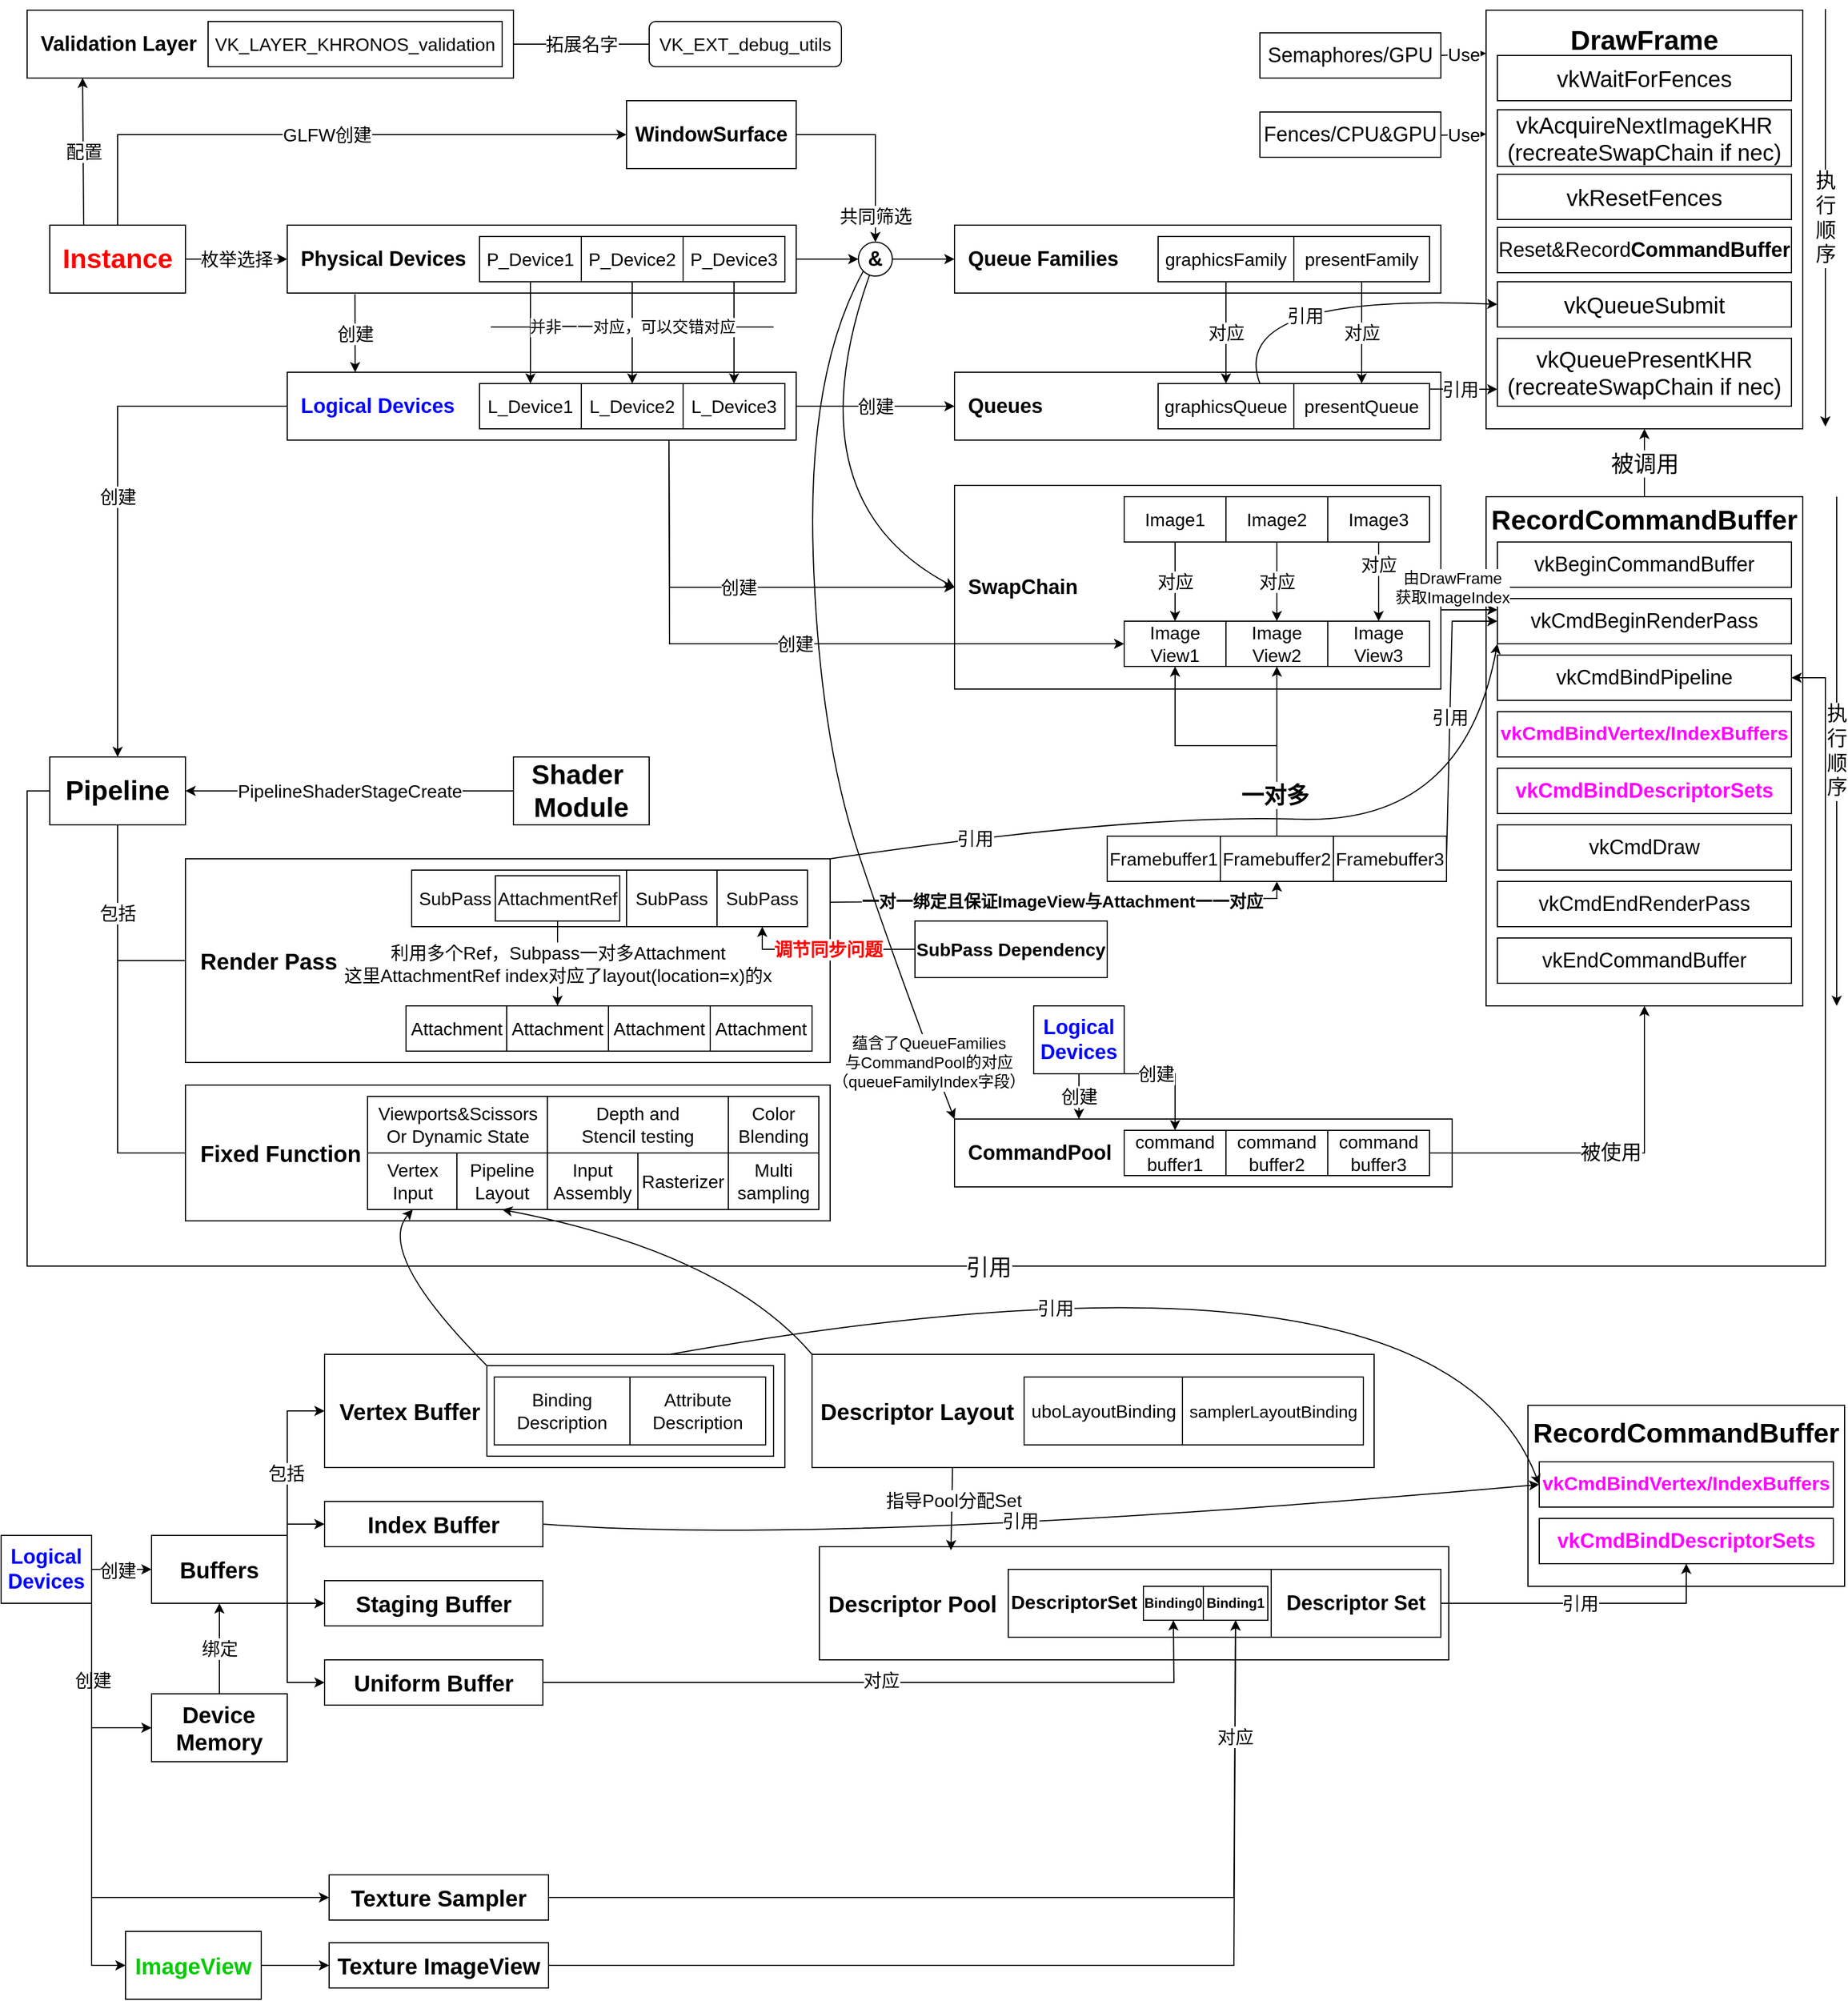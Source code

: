 <mxfile version="27.1.6">
  <diagram name="第 1 页" id="LuicYNgvJQtKAL-mJr_d">
    <mxGraphModel dx="2026" dy="1123" grid="1" gridSize="10" guides="1" tooltips="1" connect="1" arrows="1" fold="1" page="1" pageScale="1" pageWidth="827" pageHeight="1169" math="0" shadow="0">
      <root>
        <mxCell id="0" />
        <mxCell id="1" parent="0" />
        <mxCell id="_Layy67exYFf-OtDCOIP-1" value="&lt;b&gt;&lt;font style=&quot;font-size: 24px; color: rgb(255, 0, 0);&quot;&gt;Instance&lt;/font&gt;&lt;/b&gt;" style="rounded=0;whiteSpace=wrap;html=1;" parent="1" vertex="1">
          <mxGeometry x="53" y="212" width="120" height="60" as="geometry" />
        </mxCell>
        <mxCell id="_Layy67exYFf-OtDCOIP-2" value="&lt;b&gt;&lt;font style=&quot;font-size: 18px;&quot;&gt;&amp;nbsp; Validation Layer&lt;/font&gt;&lt;/b&gt;" style="rounded=0;whiteSpace=wrap;html=1;align=left;" parent="1" vertex="1">
          <mxGeometry x="33" y="22" width="430" height="60" as="geometry" />
        </mxCell>
        <mxCell id="_Layy67exYFf-OtDCOIP-3" value="&lt;font style=&quot;font-size: 16px;&quot;&gt;VK_LAYER_KHRONOS_validation&lt;/font&gt;" style="rounded=0;whiteSpace=wrap;html=1;" parent="1" vertex="1">
          <mxGeometry x="193" y="32" width="260" height="40" as="geometry" />
        </mxCell>
        <mxCell id="_Layy67exYFf-OtDCOIP-4" value="&lt;font style=&quot;font-size: 16px;&quot;&gt;配置&lt;/font&gt;" style="endArrow=classic;html=1;rounded=0;exitX=0.25;exitY=0;exitDx=0;exitDy=0;entryX=0.114;entryY=0.996;entryDx=0;entryDy=0;entryPerimeter=0;" parent="1" source="_Layy67exYFf-OtDCOIP-1" target="_Layy67exYFf-OtDCOIP-2" edge="1">
          <mxGeometry width="50" height="50" relative="1" as="geometry">
            <mxPoint x="243" y="412" as="sourcePoint" />
            <mxPoint x="113" y="162" as="targetPoint" />
            <Array as="points" />
          </mxGeometry>
        </mxCell>
        <mxCell id="_Layy67exYFf-OtDCOIP-10" value="&lt;font style=&quot;font-size: 16px;&quot;&gt;VK_EXT_debug_utils&lt;/font&gt;" style="rounded=1;whiteSpace=wrap;html=1;" parent="1" vertex="1">
          <mxGeometry x="583" y="32" width="170" height="40" as="geometry" />
        </mxCell>
        <mxCell id="_Layy67exYFf-OtDCOIP-11" value="&lt;font style=&quot;font-size: 16px;&quot;&gt;拓展名字&lt;/font&gt;" style="endArrow=none;html=1;rounded=0;entryX=0;entryY=0.5;entryDx=0;entryDy=0;exitX=1;exitY=0.5;exitDx=0;exitDy=0;" parent="1" source="_Layy67exYFf-OtDCOIP-2" target="_Layy67exYFf-OtDCOIP-10" edge="1">
          <mxGeometry width="50" height="50" relative="1" as="geometry">
            <mxPoint x="443" y="322" as="sourcePoint" />
            <mxPoint x="493" y="272" as="targetPoint" />
          </mxGeometry>
        </mxCell>
        <mxCell id="_Layy67exYFf-OtDCOIP-13" value="&lt;font style=&quot;font-size: 18px;&quot;&gt;&lt;b&gt;&amp;nbsp; Physical Devices&lt;/b&gt;&lt;/font&gt;" style="rounded=0;whiteSpace=wrap;html=1;align=left;" parent="1" vertex="1">
          <mxGeometry x="263" y="212" width="450" height="60" as="geometry" />
        </mxCell>
        <mxCell id="_Layy67exYFf-OtDCOIP-14" value="&lt;font style=&quot;font-size: 16px;&quot;&gt;枚举选择&lt;/font&gt;" style="endArrow=classic;html=1;rounded=0;exitX=1;exitY=0.5;exitDx=0;exitDy=0;entryX=0;entryY=0.5;entryDx=0;entryDy=0;" parent="1" source="_Layy67exYFf-OtDCOIP-1" target="_Layy67exYFf-OtDCOIP-13" edge="1">
          <mxGeometry width="50" height="50" relative="1" as="geometry">
            <mxPoint x="433" y="472" as="sourcePoint" />
            <mxPoint x="483" y="422" as="targetPoint" />
            <mxPoint as="offset" />
          </mxGeometry>
        </mxCell>
        <mxCell id="_Layy67exYFf-OtDCOIP-15" value="&lt;font style=&quot;font-size: 16px;&quot;&gt;P_Device1&lt;/font&gt;" style="rounded=0;whiteSpace=wrap;html=1;" parent="1" vertex="1">
          <mxGeometry x="433" y="222" width="90" height="40" as="geometry" />
        </mxCell>
        <mxCell id="_Layy67exYFf-OtDCOIP-16" value="&lt;font style=&quot;font-size: 16px;&quot;&gt;P_Device2&lt;/font&gt;" style="rounded=0;whiteSpace=wrap;html=1;" parent="1" vertex="1">
          <mxGeometry x="523" y="222" width="90" height="40" as="geometry" />
        </mxCell>
        <mxCell id="_Layy67exYFf-OtDCOIP-17" value="&lt;font style=&quot;font-size: 16px;&quot;&gt;P_Device3&lt;/font&gt;" style="rounded=0;whiteSpace=wrap;html=1;" parent="1" vertex="1">
          <mxGeometry x="613" y="222" width="90" height="40" as="geometry" />
        </mxCell>
        <mxCell id="_Layy67exYFf-OtDCOIP-18" value="&lt;font style=&quot;font-size: 18px; color: light-dark(rgb(0, 0, 255), rgb(237, 237, 237));&quot;&gt;&lt;b style=&quot;&quot;&gt;&amp;nbsp; Logical Devices&lt;/b&gt;&lt;/font&gt;" style="rounded=0;whiteSpace=wrap;html=1;align=left;" parent="1" vertex="1">
          <mxGeometry x="263" y="342" width="450" height="60" as="geometry" />
        </mxCell>
        <mxCell id="_Layy67exYFf-OtDCOIP-19" value="&lt;font style=&quot;font-size: 16px;&quot;&gt;L_Device1&lt;/font&gt;" style="rounded=0;whiteSpace=wrap;html=1;" parent="1" vertex="1">
          <mxGeometry x="433" y="352" width="90" height="40" as="geometry" />
        </mxCell>
        <mxCell id="_Layy67exYFf-OtDCOIP-20" value="&lt;font style=&quot;font-size: 16px;&quot;&gt;L_Device2&lt;/font&gt;" style="rounded=0;whiteSpace=wrap;html=1;" parent="1" vertex="1">
          <mxGeometry x="523" y="352" width="90" height="40" as="geometry" />
        </mxCell>
        <mxCell id="_Layy67exYFf-OtDCOIP-21" value="&lt;font style=&quot;font-size: 16px;&quot;&gt;L_Device3&lt;/font&gt;" style="rounded=0;whiteSpace=wrap;html=1;" parent="1" vertex="1">
          <mxGeometry x="613" y="352" width="90" height="40" as="geometry" />
        </mxCell>
        <mxCell id="_Layy67exYFf-OtDCOIP-22" value="" style="endArrow=classic;html=1;rounded=0;exitX=0.5;exitY=1;exitDx=0;exitDy=0;entryX=0.5;entryY=0;entryDx=0;entryDy=0;" parent="1" source="_Layy67exYFf-OtDCOIP-15" target="_Layy67exYFf-OtDCOIP-19" edge="1">
          <mxGeometry width="50" height="50" relative="1" as="geometry">
            <mxPoint x="463" y="582" as="sourcePoint" />
            <mxPoint x="513" y="532" as="targetPoint" />
          </mxGeometry>
        </mxCell>
        <mxCell id="_Layy67exYFf-OtDCOIP-23" value="" style="endArrow=classic;html=1;rounded=0;exitX=0.5;exitY=1;exitDx=0;exitDy=0;entryX=0.5;entryY=0;entryDx=0;entryDy=0;" parent="1" source="_Layy67exYFf-OtDCOIP-16" target="_Layy67exYFf-OtDCOIP-20" edge="1">
          <mxGeometry width="50" height="50" relative="1" as="geometry">
            <mxPoint x="523" y="322" as="sourcePoint" />
            <mxPoint x="523" y="412" as="targetPoint" />
          </mxGeometry>
        </mxCell>
        <mxCell id="_Layy67exYFf-OtDCOIP-24" value="" style="endArrow=classic;html=1;rounded=0;exitX=0.5;exitY=1;exitDx=0;exitDy=0;entryX=0.5;entryY=0;entryDx=0;entryDy=0;" parent="1" source="_Layy67exYFf-OtDCOIP-17" target="_Layy67exYFf-OtDCOIP-21" edge="1">
          <mxGeometry width="50" height="50" relative="1" as="geometry">
            <mxPoint x="633" y="322" as="sourcePoint" />
            <mxPoint x="633" y="412" as="targetPoint" />
          </mxGeometry>
        </mxCell>
        <mxCell id="_Layy67exYFf-OtDCOIP-31" value="&lt;font style=&quot;font-size: 14px;&quot;&gt;并非一一对应，可以交错对应&lt;/font&gt;" style="endArrow=none;html=1;rounded=0;" parent="1" edge="1">
          <mxGeometry width="50" height="50" relative="1" as="geometry">
            <mxPoint x="443" y="302" as="sourcePoint" />
            <mxPoint x="693" y="302" as="targetPoint" />
          </mxGeometry>
        </mxCell>
        <mxCell id="_Layy67exYFf-OtDCOIP-32" value="&lt;font style=&quot;font-size: 16px;&quot;&gt;创建&lt;/font&gt;" style="endArrow=classic;html=1;rounded=0;exitX=0.133;exitY=1.017;exitDx=0;exitDy=0;exitPerimeter=0;" parent="1" source="_Layy67exYFf-OtDCOIP-13" edge="1">
          <mxGeometry width="50" height="50" relative="1" as="geometry">
            <mxPoint x="473" y="522" as="sourcePoint" />
            <mxPoint x="323" y="342" as="targetPoint" />
          </mxGeometry>
        </mxCell>
        <mxCell id="_Layy67exYFf-OtDCOIP-33" value="&lt;font style=&quot;font-size: 18px;&quot;&gt;&lt;b&gt;&amp;nbsp; Queue Families&lt;/b&gt;&lt;/font&gt;" style="rounded=0;whiteSpace=wrap;html=1;align=left;" parent="1" vertex="1">
          <mxGeometry x="853" y="212" width="430" height="60" as="geometry" />
        </mxCell>
        <mxCell id="_Layy67exYFf-OtDCOIP-34" value="&lt;font style=&quot;font-size: 16px;&quot;&gt;graphicsFamily&lt;/font&gt;" style="rounded=0;whiteSpace=wrap;html=1;" parent="1" vertex="1">
          <mxGeometry x="1033" y="222" width="120" height="40" as="geometry" />
        </mxCell>
        <mxCell id="_Layy67exYFf-OtDCOIP-35" value="&lt;font style=&quot;font-size: 16px;&quot;&gt;presentFamily&lt;/font&gt;" style="rounded=0;whiteSpace=wrap;html=1;" parent="1" vertex="1">
          <mxGeometry x="1153" y="222" width="120" height="40" as="geometry" />
        </mxCell>
        <mxCell id="_Layy67exYFf-OtDCOIP-36" value="" style="endArrow=classic;html=1;rounded=0;exitX=1;exitY=0.5;exitDx=0;exitDy=0;entryX=0;entryY=0.5;entryDx=0;entryDy=0;" parent="1" source="_Layy67exYFf-OtDCOIP-63" target="_Layy67exYFf-OtDCOIP-33" edge="1">
          <mxGeometry width="50" height="50" relative="1" as="geometry">
            <mxPoint x="733" y="562" as="sourcePoint" />
            <mxPoint x="783" y="512" as="targetPoint" />
          </mxGeometry>
        </mxCell>
        <mxCell id="_Layy67exYFf-OtDCOIP-39" value="&lt;font style=&quot;font-size: 18px;&quot;&gt;&lt;b&gt;&amp;nbsp; Queues&lt;/b&gt;&lt;/font&gt;" style="rounded=0;whiteSpace=wrap;html=1;align=left;" parent="1" vertex="1">
          <mxGeometry x="853" y="342" width="430" height="60" as="geometry" />
        </mxCell>
        <mxCell id="_Layy67exYFf-OtDCOIP-40" value="&lt;font style=&quot;font-size: 16px;&quot;&gt;创建&lt;/font&gt;" style="endArrow=classic;html=1;rounded=0;exitX=1;exitY=0.5;exitDx=0;exitDy=0;entryX=0;entryY=0.5;entryDx=0;entryDy=0;" parent="1" source="_Layy67exYFf-OtDCOIP-18" target="_Layy67exYFf-OtDCOIP-39" edge="1">
          <mxGeometry width="50" height="50" relative="1" as="geometry">
            <mxPoint x="923" y="562" as="sourcePoint" />
            <mxPoint x="973" y="512" as="targetPoint" />
          </mxGeometry>
        </mxCell>
        <mxCell id="_Layy67exYFf-OtDCOIP-41" value="&lt;font style=&quot;font-size: 16px;&quot;&gt;graphicsQueue&lt;/font&gt;" style="rounded=0;whiteSpace=wrap;html=1;" parent="1" vertex="1">
          <mxGeometry x="1033" y="352" width="120" height="40" as="geometry" />
        </mxCell>
        <mxCell id="_Layy67exYFf-OtDCOIP-42" value="&lt;font style=&quot;font-size: 16px;&quot;&gt;presentQueue&lt;/font&gt;" style="rounded=0;whiteSpace=wrap;html=1;" parent="1" vertex="1">
          <mxGeometry x="1153" y="352" width="120" height="40" as="geometry" />
        </mxCell>
        <mxCell id="_Layy67exYFf-OtDCOIP-45" value="&lt;font style=&quot;font-size: 16px;&quot;&gt;对应&lt;/font&gt;" style="endArrow=classic;html=1;rounded=0;exitX=0.5;exitY=1;exitDx=0;exitDy=0;entryX=0.5;entryY=0;entryDx=0;entryDy=0;" parent="1" source="_Layy67exYFf-OtDCOIP-34" target="_Layy67exYFf-OtDCOIP-41" edge="1">
          <mxGeometry width="50" height="50" relative="1" as="geometry">
            <mxPoint x="1003" y="542" as="sourcePoint" />
            <mxPoint x="1053" y="492" as="targetPoint" />
          </mxGeometry>
        </mxCell>
        <mxCell id="_Layy67exYFf-OtDCOIP-46" value="&lt;font style=&quot;font-size: 16px;&quot;&gt;对应&lt;/font&gt;" style="endArrow=classic;html=1;rounded=0;exitX=0.5;exitY=1;exitDx=0;exitDy=0;entryX=0.5;entryY=0;entryDx=0;entryDy=0;" parent="1" source="_Layy67exYFf-OtDCOIP-35" target="_Layy67exYFf-OtDCOIP-42" edge="1">
          <mxGeometry width="50" height="50" relative="1" as="geometry">
            <mxPoint x="1123" y="302" as="sourcePoint" />
            <mxPoint x="1123" y="392" as="targetPoint" />
          </mxGeometry>
        </mxCell>
        <mxCell id="_Layy67exYFf-OtDCOIP-47" value="&lt;font style=&quot;font-size: 18px;&quot;&gt;&lt;b&gt;&amp;nbsp; SwapChain&lt;/b&gt;&lt;/font&gt;" style="rounded=0;whiteSpace=wrap;html=1;align=left;" parent="1" vertex="1">
          <mxGeometry x="853" y="442" width="430" height="180" as="geometry" />
        </mxCell>
        <mxCell id="_Layy67exYFf-OtDCOIP-48" value="&lt;font style=&quot;font-size: 16px;&quot;&gt;Image1&lt;/font&gt;" style="rounded=0;whiteSpace=wrap;html=1;" parent="1" vertex="1">
          <mxGeometry x="1003" y="452" width="90" height="40" as="geometry" />
        </mxCell>
        <mxCell id="_Layy67exYFf-OtDCOIP-49" value="&lt;font style=&quot;font-size: 16px;&quot;&gt;Image2&lt;/font&gt;" style="rounded=0;whiteSpace=wrap;html=1;" parent="1" vertex="1">
          <mxGeometry x="1093" y="452" width="90" height="40" as="geometry" />
        </mxCell>
        <mxCell id="_Layy67exYFf-OtDCOIP-50" value="&lt;font style=&quot;font-size: 16px;&quot;&gt;Image3&lt;/font&gt;" style="rounded=0;whiteSpace=wrap;html=1;" parent="1" vertex="1">
          <mxGeometry x="1183" y="452" width="90" height="40" as="geometry" />
        </mxCell>
        <mxCell id="_Layy67exYFf-OtDCOIP-52" value="&lt;font style=&quot;font-size: 18px;&quot;&gt;&lt;b&gt;WindowSurface&lt;/b&gt;&lt;/font&gt;" style="rounded=0;whiteSpace=wrap;html=1;" parent="1" vertex="1">
          <mxGeometry x="563" y="102" width="150" height="60" as="geometry" />
        </mxCell>
        <mxCell id="_Layy67exYFf-OtDCOIP-53" value="&lt;font style=&quot;font-size: 16px;&quot;&gt;GLFW创建&lt;/font&gt;" style="endArrow=classic;html=1;rounded=0;entryX=0;entryY=0.5;entryDx=0;entryDy=0;exitX=0.5;exitY=0;exitDx=0;exitDy=0;" parent="1" source="_Layy67exYFf-OtDCOIP-1" target="_Layy67exYFf-OtDCOIP-52" edge="1">
          <mxGeometry width="50" height="50" relative="1" as="geometry">
            <mxPoint x="373" y="242" as="sourcePoint" />
            <mxPoint x="423" y="192" as="targetPoint" />
            <Array as="points">
              <mxPoint x="113" y="132" />
            </Array>
          </mxGeometry>
        </mxCell>
        <mxCell id="_Layy67exYFf-OtDCOIP-60" value="" style="curved=1;endArrow=classic;html=1;rounded=0;entryX=0;entryY=0.5;entryDx=0;entryDy=0;" parent="1" target="_Layy67exYFf-OtDCOIP-47" edge="1">
          <mxGeometry width="50" height="50" relative="1" as="geometry">
            <mxPoint x="783" y="242" as="sourcePoint" />
            <mxPoint x="773" y="402" as="targetPoint" />
            <Array as="points">
              <mxPoint x="703" y="452" />
            </Array>
          </mxGeometry>
        </mxCell>
        <mxCell id="_Layy67exYFf-OtDCOIP-66" value="" style="endArrow=classic;html=1;rounded=0;exitX=1;exitY=0.5;exitDx=0;exitDy=0;entryX=0.5;entryY=0;entryDx=0;entryDy=0;" parent="1" source="_Layy67exYFf-OtDCOIP-52" target="_Layy67exYFf-OtDCOIP-63" edge="1">
          <mxGeometry width="50" height="50" relative="1" as="geometry">
            <mxPoint x="743" y="362" as="sourcePoint" />
            <mxPoint x="793" y="312" as="targetPoint" />
            <Array as="points">
              <mxPoint x="783" y="132" />
            </Array>
          </mxGeometry>
        </mxCell>
        <mxCell id="_Layy67exYFf-OtDCOIP-68" value="&lt;font style=&quot;font-size: 16px;&quot;&gt;共同筛选&lt;/font&gt;" style="edgeLabel;html=1;align=center;verticalAlign=middle;resizable=0;points=[];" parent="_Layy67exYFf-OtDCOIP-66" vertex="1" connectable="0">
          <mxGeometry x="0.721" relative="1" as="geometry">
            <mxPoint as="offset" />
          </mxGeometry>
        </mxCell>
        <mxCell id="_Layy67exYFf-OtDCOIP-67" value="" style="endArrow=classic;html=1;rounded=0;exitX=1;exitY=0.5;exitDx=0;exitDy=0;entryX=0;entryY=0.5;entryDx=0;entryDy=0;" parent="1" source="_Layy67exYFf-OtDCOIP-13" target="_Layy67exYFf-OtDCOIP-63" edge="1">
          <mxGeometry width="50" height="50" relative="1" as="geometry">
            <mxPoint x="713" y="242" as="sourcePoint" />
            <mxPoint x="853" y="242" as="targetPoint" />
          </mxGeometry>
        </mxCell>
        <mxCell id="_Layy67exYFf-OtDCOIP-63" value="&lt;b&gt;&lt;font style=&quot;font-size: 18px;&quot;&gt;&amp;amp;&lt;/font&gt;&lt;/b&gt;" style="ellipse;whiteSpace=wrap;html=1;aspect=fixed;" parent="1" vertex="1">
          <mxGeometry x="768" y="227" width="30" height="30" as="geometry" />
        </mxCell>
        <mxCell id="_Layy67exYFf-OtDCOIP-69" value="&lt;font style=&quot;font-size: 16px;&quot;&gt;创建&lt;/font&gt;" style="endArrow=classic;html=1;rounded=0;exitX=0.75;exitY=1;exitDx=0;exitDy=0;entryX=0;entryY=0.5;entryDx=0;entryDy=0;" parent="1" source="_Layy67exYFf-OtDCOIP-18" target="_Layy67exYFf-OtDCOIP-47" edge="1">
          <mxGeometry width="50" height="50" relative="1" as="geometry">
            <mxPoint x="703" y="452" as="sourcePoint" />
            <mxPoint x="753" y="402" as="targetPoint" />
            <Array as="points">
              <mxPoint x="601" y="532" />
            </Array>
          </mxGeometry>
        </mxCell>
        <mxCell id="_Layy67exYFf-OtDCOIP-71" value="&lt;font style=&quot;font-size: 16px;&quot;&gt;Image&lt;br&gt;View1&lt;/font&gt;" style="rounded=0;whiteSpace=wrap;html=1;" parent="1" vertex="1">
          <mxGeometry x="1003" y="562" width="90" height="40" as="geometry" />
        </mxCell>
        <mxCell id="_Layy67exYFf-OtDCOIP-72" value="&lt;font style=&quot;font-size: 16px;&quot;&gt;Image&lt;br&gt;View2&lt;/font&gt;" style="rounded=0;whiteSpace=wrap;html=1;" parent="1" vertex="1">
          <mxGeometry x="1093" y="562" width="90" height="40" as="geometry" />
        </mxCell>
        <mxCell id="_Layy67exYFf-OtDCOIP-73" value="&lt;font style=&quot;font-size: 16px;&quot;&gt;Image&lt;br&gt;View3&lt;/font&gt;" style="rounded=0;whiteSpace=wrap;html=1;" parent="1" vertex="1">
          <mxGeometry x="1183" y="562" width="90" height="40" as="geometry" />
        </mxCell>
        <mxCell id="_Layy67exYFf-OtDCOIP-74" value="&lt;font style=&quot;font-size: 16px;&quot;&gt;创建&lt;/font&gt;" style="endArrow=classic;html=1;rounded=0;exitX=0.75;exitY=1;exitDx=0;exitDy=0;entryX=0;entryY=0.5;entryDx=0;entryDy=0;" parent="1" source="_Layy67exYFf-OtDCOIP-18" target="_Layy67exYFf-OtDCOIP-71" edge="1">
          <mxGeometry width="50" height="50" relative="1" as="geometry">
            <mxPoint x="763" y="622" as="sourcePoint" />
            <mxPoint x="813" y="572" as="targetPoint" />
            <Array as="points">
              <mxPoint x="601" y="582" />
            </Array>
          </mxGeometry>
        </mxCell>
        <mxCell id="_Layy67exYFf-OtDCOIP-75" value="&lt;font style=&quot;font-size: 16px;&quot;&gt;对应&lt;/font&gt;" style="endArrow=classic;html=1;rounded=0;exitX=0.5;exitY=1;exitDx=0;exitDy=0;entryX=0.5;entryY=0;entryDx=0;entryDy=0;" parent="1" source="_Layy67exYFf-OtDCOIP-48" target="_Layy67exYFf-OtDCOIP-71" edge="1">
          <mxGeometry width="50" height="50" relative="1" as="geometry">
            <mxPoint x="1033" y="622" as="sourcePoint" />
            <mxPoint x="1083" y="572" as="targetPoint" />
          </mxGeometry>
        </mxCell>
        <mxCell id="_Layy67exYFf-OtDCOIP-76" value="&lt;font style=&quot;font-size: 16px;&quot;&gt;对应&lt;/font&gt;" style="endArrow=classic;html=1;rounded=0;exitX=0.5;exitY=1;exitDx=0;exitDy=0;entryX=0.5;entryY=0;entryDx=0;entryDy=0;" parent="1" source="_Layy67exYFf-OtDCOIP-49" target="_Layy67exYFf-OtDCOIP-72" edge="1">
          <mxGeometry width="50" height="50" relative="1" as="geometry">
            <mxPoint x="1073" y="502" as="sourcePoint" />
            <mxPoint x="1073" y="572" as="targetPoint" />
          </mxGeometry>
        </mxCell>
        <mxCell id="_Layy67exYFf-OtDCOIP-77" value="&lt;font style=&quot;font-size: 16px;&quot;&gt;对应&lt;/font&gt;" style="endArrow=classic;html=1;rounded=0;exitX=0.5;exitY=1;exitDx=0;exitDy=0;entryX=0.5;entryY=0;entryDx=0;entryDy=0;" parent="1" source="_Layy67exYFf-OtDCOIP-50" target="_Layy67exYFf-OtDCOIP-73" edge="1">
          <mxGeometry x="-0.429" width="50" height="50" relative="1" as="geometry">
            <mxPoint x="1143" y="502" as="sourcePoint" />
            <mxPoint x="1143" y="572" as="targetPoint" />
            <mxPoint as="offset" />
          </mxGeometry>
        </mxCell>
        <mxCell id="_Layy67exYFf-OtDCOIP-78" value="&lt;b&gt;&lt;font style=&quot;font-size: 24px; color: rgb(0, 0, 0);&quot;&gt;Pipeline&lt;/font&gt;&lt;/b&gt;" style="rounded=0;whiteSpace=wrap;html=1;" parent="1" vertex="1">
          <mxGeometry x="53" y="682" width="120" height="60" as="geometry" />
        </mxCell>
        <mxCell id="_Layy67exYFf-OtDCOIP-79" value="&lt;font style=&quot;font-size: 16px;&quot;&gt;创建&lt;/font&gt;" style="endArrow=classic;html=1;rounded=0;exitX=0;exitY=0.5;exitDx=0;exitDy=0;entryX=0.5;entryY=0;entryDx=0;entryDy=0;" parent="1" source="_Layy67exYFf-OtDCOIP-18" target="_Layy67exYFf-OtDCOIP-78" edge="1">
          <mxGeometry width="50" height="50" relative="1" as="geometry">
            <mxPoint x="343" y="662" as="sourcePoint" />
            <mxPoint x="393" y="612" as="targetPoint" />
            <Array as="points">
              <mxPoint x="113" y="372" />
            </Array>
          </mxGeometry>
        </mxCell>
        <mxCell id="_Layy67exYFf-OtDCOIP-80" value="&lt;font style=&quot;font-size: 24px;&quot;&gt;&lt;b&gt;Shader&amp;nbsp;&lt;br&gt;Module&lt;/b&gt;&lt;/font&gt;" style="rounded=0;whiteSpace=wrap;html=1;" parent="1" vertex="1">
          <mxGeometry x="463" y="682" width="120" height="60" as="geometry" />
        </mxCell>
        <mxCell id="_Layy67exYFf-OtDCOIP-81" value="&lt;font style=&quot;font-size: 16px;&quot;&gt;PipelineShaderStageCreate&lt;/font&gt;" style="endArrow=classic;html=1;rounded=0;exitX=0;exitY=0.5;exitDx=0;exitDy=0;entryX=1;entryY=0.5;entryDx=0;entryDy=0;" parent="1" source="_Layy67exYFf-OtDCOIP-80" target="_Layy67exYFf-OtDCOIP-78" edge="1">
          <mxGeometry width="50" height="50" relative="1" as="geometry">
            <mxPoint x="343" y="652" as="sourcePoint" />
            <mxPoint x="393" y="602" as="targetPoint" />
          </mxGeometry>
        </mxCell>
        <mxCell id="_Layy67exYFf-OtDCOIP-82" value="&lt;font style=&quot;font-size: 20px;&quot;&gt;&lt;b style=&quot;&quot;&gt;&amp;nbsp; Fixed Function&lt;/b&gt;&lt;/font&gt;" style="rounded=0;whiteSpace=wrap;html=1;align=left;" parent="1" vertex="1">
          <mxGeometry x="173" y="972" width="570" height="120" as="geometry" />
        </mxCell>
        <mxCell id="_Layy67exYFf-OtDCOIP-83" value="&lt;b&gt;&lt;font style=&quot;font-size: 20px;&quot;&gt;&amp;nbsp; Render Pass&lt;/font&gt;&lt;/b&gt;" style="rounded=0;whiteSpace=wrap;html=1;align=left;" parent="1" vertex="1">
          <mxGeometry x="173" y="772" width="570" height="180" as="geometry" />
        </mxCell>
        <mxCell id="_Layy67exYFf-OtDCOIP-84" value="" style="endArrow=none;html=1;rounded=0;exitX=0.5;exitY=1;exitDx=0;exitDy=0;entryX=0;entryY=0.5;entryDx=0;entryDy=0;" parent="1" source="_Layy67exYFf-OtDCOIP-78" target="_Layy67exYFf-OtDCOIP-83" edge="1">
          <mxGeometry width="50" height="50" relative="1" as="geometry">
            <mxPoint x="333" y="742" as="sourcePoint" />
            <mxPoint x="113" y="1002" as="targetPoint" />
            <Array as="points">
              <mxPoint x="113" y="862" />
            </Array>
          </mxGeometry>
        </mxCell>
        <mxCell id="_Layy67exYFf-OtDCOIP-85" value="&lt;font style=&quot;font-size: 16px;&quot;&gt;包括&lt;/font&gt;" style="endArrow=none;html=1;rounded=0;exitX=0.5;exitY=1;exitDx=0;exitDy=0;entryX=0;entryY=0.5;entryDx=0;entryDy=0;" parent="1" source="_Layy67exYFf-OtDCOIP-78" target="_Layy67exYFf-OtDCOIP-82" edge="1">
          <mxGeometry x="-0.556" width="50" height="50" relative="1" as="geometry">
            <mxPoint x="333" y="742" as="sourcePoint" />
            <mxPoint x="383" y="692" as="targetPoint" />
            <Array as="points">
              <mxPoint x="113" y="1032" />
            </Array>
            <mxPoint as="offset" />
          </mxGeometry>
        </mxCell>
        <mxCell id="_Layy67exYFf-OtDCOIP-86" value="&lt;font style=&quot;font-size: 16px;&quot;&gt;Vertex&lt;br&gt;Input&lt;/font&gt;" style="rounded=0;whiteSpace=wrap;html=1;" parent="1" vertex="1">
          <mxGeometry x="334" y="1032" width="80" height="50" as="geometry" />
        </mxCell>
        <mxCell id="_Layy67exYFf-OtDCOIP-87" value="&lt;font style=&quot;font-size: 16px;&quot;&gt;Pipeline&lt;br&gt;Layout&lt;/font&gt;" style="rounded=0;whiteSpace=wrap;html=1;" parent="1" vertex="1">
          <mxGeometry x="413" y="1032" width="80" height="50" as="geometry" />
        </mxCell>
        <mxCell id="_Layy67exYFf-OtDCOIP-88" value="&lt;font style=&quot;font-size: 16px;&quot;&gt;Input&lt;br&gt;Assembly&lt;/font&gt;" style="rounded=0;whiteSpace=wrap;html=1;" parent="1" vertex="1">
          <mxGeometry x="493" y="1032" width="80" height="50" as="geometry" />
        </mxCell>
        <mxCell id="_Layy67exYFf-OtDCOIP-89" value="&lt;font style=&quot;font-size: 16px;&quot;&gt;Viewports&amp;amp;Scissors&lt;br&gt;Or Dynamic State&lt;/font&gt;" style="rounded=0;whiteSpace=wrap;html=1;" parent="1" vertex="1">
          <mxGeometry x="334" y="982" width="160" height="50" as="geometry" />
        </mxCell>
        <mxCell id="_Layy67exYFf-OtDCOIP-90" value="&lt;font style=&quot;font-size: 16px;&quot;&gt;Rasterizer&lt;/font&gt;" style="rounded=0;whiteSpace=wrap;html=1;" parent="1" vertex="1">
          <mxGeometry x="573" y="1032" width="80" height="50" as="geometry" />
        </mxCell>
        <mxCell id="_Layy67exYFf-OtDCOIP-92" value="&lt;font style=&quot;font-size: 16px;&quot;&gt;Multi&lt;br&gt;sampling&lt;/font&gt;" style="rounded=0;whiteSpace=wrap;html=1;" parent="1" vertex="1">
          <mxGeometry x="653" y="1032" width="80" height="50" as="geometry" />
        </mxCell>
        <mxCell id="_Layy67exYFf-OtDCOIP-93" value="&lt;font style=&quot;font-size: 16px;&quot;&gt;Depth and &lt;br&gt;Stencil testing&lt;/font&gt;" style="rounded=0;whiteSpace=wrap;html=1;" parent="1" vertex="1">
          <mxGeometry x="493" y="982" width="160" height="50" as="geometry" />
        </mxCell>
        <mxCell id="_Layy67exYFf-OtDCOIP-94" value="&lt;font style=&quot;font-size: 16px;&quot;&gt;Color&lt;br&gt;Blending&lt;/font&gt;" style="rounded=0;whiteSpace=wrap;html=1;" parent="1" vertex="1">
          <mxGeometry x="653" y="982" width="80" height="50" as="geometry" />
        </mxCell>
        <mxCell id="_Layy67exYFf-OtDCOIP-96" value="&lt;font style=&quot;font-size: 16px;&quot;&gt;&amp;nbsp;SubPass&lt;/font&gt;" style="rounded=0;whiteSpace=wrap;html=1;align=left;" parent="1" vertex="1">
          <mxGeometry x="373" y="782" width="190" height="50" as="geometry" />
        </mxCell>
        <mxCell id="_Layy67exYFf-OtDCOIP-97" value="&lt;font style=&quot;font-size: 16px;&quot;&gt;SubPass&lt;/font&gt;" style="rounded=0;whiteSpace=wrap;html=1;" parent="1" vertex="1">
          <mxGeometry x="563" y="782" width="80" height="50" as="geometry" />
        </mxCell>
        <mxCell id="_Layy67exYFf-OtDCOIP-98" value="&lt;font style=&quot;font-size: 16px;&quot;&gt;SubPass&lt;/font&gt;" style="rounded=0;whiteSpace=wrap;html=1;" parent="1" vertex="1">
          <mxGeometry x="643" y="782" width="80" height="50" as="geometry" />
        </mxCell>
        <mxCell id="_Layy67exYFf-OtDCOIP-99" value="&lt;font style=&quot;font-size: 16px;&quot;&gt;AttachmentRef&lt;/font&gt;" style="rounded=0;whiteSpace=wrap;html=1;" parent="1" vertex="1">
          <mxGeometry x="447" y="787" width="110" height="40" as="geometry" />
        </mxCell>
        <mxCell id="_Layy67exYFf-OtDCOIP-100" value="&lt;font style=&quot;font-size: 16px;&quot;&gt;Attachment&lt;/font&gt;" style="rounded=0;whiteSpace=wrap;html=1;" parent="1" vertex="1">
          <mxGeometry x="368" y="902" width="90" height="40" as="geometry" />
        </mxCell>
        <mxCell id="_Layy67exYFf-OtDCOIP-101" value="&lt;font style=&quot;font-size: 16px;&quot;&gt;Attachment&lt;/font&gt;" style="rounded=0;whiteSpace=wrap;html=1;" parent="1" vertex="1">
          <mxGeometry x="457" y="902" width="90" height="40" as="geometry" />
        </mxCell>
        <mxCell id="_Layy67exYFf-OtDCOIP-102" value="&lt;font style=&quot;font-size: 16px;&quot;&gt;Attachment&lt;/font&gt;" style="rounded=0;whiteSpace=wrap;html=1;" parent="1" vertex="1">
          <mxGeometry x="547" y="902" width="90" height="40" as="geometry" />
        </mxCell>
        <mxCell id="_Layy67exYFf-OtDCOIP-103" value="&lt;font style=&quot;font-size: 16px;&quot;&gt;Attachment&lt;/font&gt;" style="rounded=0;whiteSpace=wrap;html=1;" parent="1" vertex="1">
          <mxGeometry x="637" y="902" width="90" height="40" as="geometry" />
        </mxCell>
        <mxCell id="_Layy67exYFf-OtDCOIP-104" value="&lt;font style=&quot;font-size: 16px;&quot;&gt;利用多个Ref，Subpass一对多Attachment&lt;br&gt;这里AttachmentRef index对应了layout(location=x)的x&lt;/font&gt;" style="endArrow=classic;html=1;rounded=0;exitX=0.5;exitY=1;exitDx=0;exitDy=0;" parent="1" source="_Layy67exYFf-OtDCOIP-99" target="_Layy67exYFf-OtDCOIP-101" edge="1">
          <mxGeometry width="50" height="50" relative="1" as="geometry">
            <mxPoint x="563" y="832" as="sourcePoint" />
            <mxPoint x="613" y="782" as="targetPoint" />
          </mxGeometry>
        </mxCell>
        <mxCell id="_Layy67exYFf-OtDCOIP-111" value="&lt;font style=&quot;font-size: 16px;&quot;&gt;&lt;b&gt;SubPass Dependency&lt;/b&gt;&lt;/font&gt;" style="rounded=0;whiteSpace=wrap;html=1;" parent="1" vertex="1">
          <mxGeometry x="818" y="827" width="170" height="50" as="geometry" />
        </mxCell>
        <mxCell id="_Layy67exYFf-OtDCOIP-112" value="&lt;font style=&quot;color: rgb(255, 0, 0); font-size: 16px;&quot;&gt;&lt;b&gt;调节同步问题&lt;/b&gt;&lt;/font&gt;" style="endArrow=classic;html=1;rounded=0;exitX=0;exitY=0.5;exitDx=0;exitDy=0;entryX=0.5;entryY=1;entryDx=0;entryDy=0;" parent="1" source="_Layy67exYFf-OtDCOIP-111" target="_Layy67exYFf-OtDCOIP-98" edge="1">
          <mxGeometry width="50" height="50" relative="1" as="geometry">
            <mxPoint x="353" y="862" as="sourcePoint" />
            <mxPoint x="403" y="812" as="targetPoint" />
            <Array as="points">
              <mxPoint x="683" y="852" />
            </Array>
          </mxGeometry>
        </mxCell>
        <mxCell id="_Layy67exYFf-OtDCOIP-113" value="&lt;span style=&quot;font-size: 16px;&quot;&gt;Framebuffer1&lt;/span&gt;" style="rounded=0;whiteSpace=wrap;html=1;" parent="1" vertex="1">
          <mxGeometry x="988" y="752" width="100" height="40" as="geometry" />
        </mxCell>
        <mxCell id="_Layy67exYFf-OtDCOIP-114" value="&lt;span style=&quot;font-size: 16px;&quot;&gt;Framebuffer2&lt;/span&gt;" style="rounded=0;whiteSpace=wrap;html=1;" parent="1" vertex="1">
          <mxGeometry x="1088" y="752" width="100" height="40" as="geometry" />
        </mxCell>
        <mxCell id="_Layy67exYFf-OtDCOIP-115" value="&lt;span style=&quot;font-size: 16px;&quot;&gt;Framebuffer3&lt;/span&gt;" style="rounded=0;whiteSpace=wrap;html=1;" parent="1" vertex="1">
          <mxGeometry x="1188" y="752" width="100" height="40" as="geometry" />
        </mxCell>
        <mxCell id="_Layy67exYFf-OtDCOIP-116" value="&lt;b&gt;&lt;font style=&quot;font-size: 15px;&quot;&gt;一对一绑定且保证ImageView与Attachment一一对应&lt;/font&gt;&lt;/b&gt;" style="endArrow=classic;html=1;rounded=0;entryX=0.5;entryY=1;entryDx=0;entryDy=0;exitX=0.999;exitY=0.213;exitDx=0;exitDy=0;exitPerimeter=0;" parent="1" source="_Layy67exYFf-OtDCOIP-83" target="_Layy67exYFf-OtDCOIP-114" edge="1">
          <mxGeometry width="50" height="50" relative="1" as="geometry">
            <mxPoint x="760" y="820" as="sourcePoint" />
            <mxPoint x="943" y="852" as="targetPoint" />
            <Array as="points">
              <mxPoint x="1138" y="807" />
            </Array>
          </mxGeometry>
        </mxCell>
        <mxCell id="_Layy67exYFf-OtDCOIP-117" value="" style="endArrow=classic;html=1;rounded=0;entryX=0.5;entryY=1;entryDx=0;entryDy=0;exitX=0.5;exitY=0;exitDx=0;exitDy=0;" parent="1" source="_Layy67exYFf-OtDCOIP-114" target="_Layy67exYFf-OtDCOIP-72" edge="1">
          <mxGeometry width="50" height="50" relative="1" as="geometry">
            <mxPoint x="1123" y="752" as="sourcePoint" />
            <mxPoint x="1173" y="702" as="targetPoint" />
          </mxGeometry>
        </mxCell>
        <mxCell id="_Layy67exYFf-OtDCOIP-121" value="&lt;b&gt;&lt;font style=&quot;font-size: 20px;&quot;&gt;一对多&lt;/font&gt;&lt;/b&gt;" style="edgeLabel;html=1;align=center;verticalAlign=middle;resizable=0;points=[];" parent="_Layy67exYFf-OtDCOIP-117" vertex="1" connectable="0">
          <mxGeometry x="-0.501" y="2" relative="1" as="geometry">
            <mxPoint as="offset" />
          </mxGeometry>
        </mxCell>
        <mxCell id="_Layy67exYFf-OtDCOIP-120" value="" style="endArrow=classic;html=1;rounded=0;entryX=0.5;entryY=1;entryDx=0;entryDy=0;" parent="1" target="_Layy67exYFf-OtDCOIP-71" edge="1">
          <mxGeometry width="50" height="50" relative="1" as="geometry">
            <mxPoint x="1138" y="672" as="sourcePoint" />
            <mxPoint x="1053" y="602" as="targetPoint" />
            <Array as="points">
              <mxPoint x="1048" y="672" />
            </Array>
          </mxGeometry>
        </mxCell>
        <mxCell id="_Layy67exYFf-OtDCOIP-122" value="&lt;font style=&quot;font-size: 18px;&quot;&gt;&lt;b&gt;&amp;nbsp; CommandPool&lt;/b&gt;&lt;/font&gt;" style="rounded=0;whiteSpace=wrap;html=1;align=left;" parent="1" vertex="1">
          <mxGeometry x="853" y="1002" width="440" height="60" as="geometry" />
        </mxCell>
        <mxCell id="_Layy67exYFf-OtDCOIP-123" value="" style="curved=1;endArrow=classic;html=1;rounded=0;entryX=0;entryY=0;entryDx=0;entryDy=0;exitX=0;exitY=1;exitDx=0;exitDy=0;" parent="1" source="_Layy67exYFf-OtDCOIP-63" target="_Layy67exYFf-OtDCOIP-122" edge="1">
          <mxGeometry width="50" height="50" relative="1" as="geometry">
            <mxPoint x="783" y="262" as="sourcePoint" />
            <mxPoint x="893" y="622" as="targetPoint" />
            <Array as="points">
              <mxPoint x="723" y="342" />
              <mxPoint x="733" y="662" />
              <mxPoint x="803" y="872" />
            </Array>
          </mxGeometry>
        </mxCell>
        <mxCell id="MFIycMZdATQeFkzderdp-1" value="&lt;font style=&quot;font-size: 14px;&quot;&gt;蕴含了QueueFamilies&lt;br&gt;与CommandPool的对应&lt;br&gt;（queueFamilyIndex字段）&lt;/font&gt;" style="edgeLabel;html=1;align=center;verticalAlign=middle;resizable=0;points=[];" parent="_Layy67exYFf-OtDCOIP-123" vertex="1" connectable="0">
          <mxGeometry x="0.772" y="-1" relative="1" as="geometry">
            <mxPoint x="10" y="33" as="offset" />
          </mxGeometry>
        </mxCell>
        <mxCell id="_Layy67exYFf-OtDCOIP-126" value="&lt;div style=&quot;&quot;&gt;&lt;b style=&quot;color: light-dark(rgb(0, 0, 255), rgb(237, 237, 237)); font-size: 18px; background-color: transparent;&quot;&gt;Logical Devices&lt;/b&gt;&lt;/div&gt;" style="rounded=0;whiteSpace=wrap;html=1;align=center;" parent="1" vertex="1">
          <mxGeometry x="923" y="902" width="80" height="60" as="geometry" />
        </mxCell>
        <mxCell id="_Layy67exYFf-OtDCOIP-127" value="&lt;font style=&quot;font-size: 16px;&quot;&gt;创建&lt;/font&gt;" style="endArrow=classic;html=1;rounded=0;exitX=0.5;exitY=1;exitDx=0;exitDy=0;entryX=0.25;entryY=0;entryDx=0;entryDy=0;" parent="1" source="_Layy67exYFf-OtDCOIP-126" target="_Layy67exYFf-OtDCOIP-122" edge="1">
          <mxGeometry width="50" height="50" relative="1" as="geometry">
            <mxPoint x="853" y="702" as="sourcePoint" />
            <mxPoint x="903" y="652" as="targetPoint" />
          </mxGeometry>
        </mxCell>
        <mxCell id="_Layy67exYFf-OtDCOIP-129" value="&lt;span style=&quot;font-size: 16px;&quot;&gt;command&lt;br&gt;buffer1&lt;/span&gt;" style="rounded=0;whiteSpace=wrap;html=1;" parent="1" vertex="1">
          <mxGeometry x="1003" y="1012" width="90" height="40" as="geometry" />
        </mxCell>
        <mxCell id="_Layy67exYFf-OtDCOIP-130" value="&lt;span style=&quot;font-size: 16px;&quot;&gt;command&lt;/span&gt;&lt;br style=&quot;font-size: 16px;&quot;&gt;&lt;span style=&quot;font-size: 16px;&quot;&gt;buffer2&lt;/span&gt;" style="rounded=0;whiteSpace=wrap;html=1;" parent="1" vertex="1">
          <mxGeometry x="1093" y="1012" width="90" height="40" as="geometry" />
        </mxCell>
        <mxCell id="_Layy67exYFf-OtDCOIP-131" value="&lt;span style=&quot;font-size: 16px;&quot;&gt;command&lt;/span&gt;&lt;br style=&quot;font-size: 16px;&quot;&gt;&lt;span style=&quot;font-size: 16px;&quot;&gt;buffer3&lt;/span&gt;" style="rounded=0;whiteSpace=wrap;html=1;" parent="1" vertex="1">
          <mxGeometry x="1183" y="1012" width="90" height="40" as="geometry" />
        </mxCell>
        <mxCell id="_Layy67exYFf-OtDCOIP-132" value="&lt;font style=&quot;font-size: 16px;&quot;&gt;创建&lt;/font&gt;" style="endArrow=classic;html=1;rounded=0;exitX=0.5;exitY=1;exitDx=0;exitDy=0;entryX=0.5;entryY=0;entryDx=0;entryDy=0;" parent="1" source="_Layy67exYFf-OtDCOIP-126" target="_Layy67exYFf-OtDCOIP-129" edge="1">
          <mxGeometry width="50" height="50" relative="1" as="geometry">
            <mxPoint x="823" y="852" as="sourcePoint" />
            <mxPoint x="873" y="802" as="targetPoint" />
            <Array as="points">
              <mxPoint x="1048" y="962" />
            </Array>
          </mxGeometry>
        </mxCell>
        <mxCell id="_Layy67exYFf-OtDCOIP-133" value="&lt;font style=&quot;font-size: 24px;&quot;&gt;&lt;b style=&quot;&quot;&gt;RecordCommandBuffer&lt;/b&gt;&lt;/font&gt;&lt;div&gt;&lt;font style=&quot;font-size: 20px;&quot;&gt;&lt;b&gt;&lt;br&gt;&lt;/b&gt;&lt;/font&gt;&lt;/div&gt;&lt;div&gt;&lt;font style=&quot;font-size: 20px;&quot;&gt;&lt;b&gt;&lt;br&gt;&lt;/b&gt;&lt;/font&gt;&lt;/div&gt;&lt;div&gt;&lt;font style=&quot;font-size: 20px;&quot;&gt;&lt;b&gt;&lt;br&gt;&lt;/b&gt;&lt;/font&gt;&lt;/div&gt;&lt;div&gt;&lt;font style=&quot;font-size: 20px;&quot;&gt;&lt;b&gt;&lt;br&gt;&lt;/b&gt;&lt;/font&gt;&lt;/div&gt;&lt;div&gt;&lt;font style=&quot;font-size: 20px;&quot;&gt;&lt;b&gt;&lt;br&gt;&lt;/b&gt;&lt;/font&gt;&lt;/div&gt;&lt;div&gt;&lt;font style=&quot;font-size: 20px;&quot;&gt;&lt;b&gt;&lt;br&gt;&lt;/b&gt;&lt;/font&gt;&lt;/div&gt;&lt;div&gt;&lt;font style=&quot;font-size: 20px;&quot;&gt;&lt;b&gt;&lt;br&gt;&lt;/b&gt;&lt;/font&gt;&lt;/div&gt;&lt;div&gt;&lt;font style=&quot;font-size: 20px;&quot;&gt;&lt;b&gt;&lt;br&gt;&lt;/b&gt;&lt;/font&gt;&lt;/div&gt;&lt;div&gt;&lt;font style=&quot;font-size: 20px;&quot;&gt;&lt;b&gt;&lt;br&gt;&lt;/b&gt;&lt;/font&gt;&lt;/div&gt;&lt;div&gt;&lt;font style=&quot;font-size: 20px;&quot;&gt;&lt;b&gt;&lt;br&gt;&lt;/b&gt;&lt;/font&gt;&lt;/div&gt;&lt;div&gt;&lt;font style=&quot;font-size: 20px;&quot;&gt;&lt;b&gt;&lt;br&gt;&lt;/b&gt;&lt;/font&gt;&lt;/div&gt;&lt;div&gt;&lt;font style=&quot;font-size: 20px;&quot;&gt;&lt;b&gt;&lt;br&gt;&lt;/b&gt;&lt;/font&gt;&lt;/div&gt;&lt;div&gt;&lt;font style=&quot;font-size: 20px;&quot;&gt;&lt;b&gt;&lt;br&gt;&lt;/b&gt;&lt;/font&gt;&lt;/div&gt;&lt;div&gt;&lt;font style=&quot;font-size: 20px;&quot;&gt;&lt;b&gt;&lt;br&gt;&lt;/b&gt;&lt;/font&gt;&lt;/div&gt;&lt;div&gt;&lt;font style=&quot;font-size: 20px;&quot;&gt;&lt;b&gt;&lt;br&gt;&lt;/b&gt;&lt;/font&gt;&lt;/div&gt;&lt;div&gt;&lt;font style=&quot;font-size: 20px;&quot;&gt;&lt;b&gt;&lt;br&gt;&lt;/b&gt;&lt;/font&gt;&lt;/div&gt;&lt;div&gt;&lt;font style=&quot;font-size: 20px;&quot;&gt;&lt;b&gt;&lt;br&gt;&lt;/b&gt;&lt;/font&gt;&lt;/div&gt;" style="rounded=0;whiteSpace=wrap;html=1;" parent="1" vertex="1">
          <mxGeometry x="1323" y="452" width="280" height="450" as="geometry" />
        </mxCell>
        <mxCell id="_Layy67exYFf-OtDCOIP-134" value="&lt;font style=&quot;font-size: 18px;&quot;&gt;被使用&lt;/font&gt;" style="endArrow=classic;html=1;rounded=0;exitX=1;exitY=0.5;exitDx=0;exitDy=0;entryX=0.5;entryY=1;entryDx=0;entryDy=0;" parent="1" source="_Layy67exYFf-OtDCOIP-131" target="_Layy67exYFf-OtDCOIP-133" edge="1">
          <mxGeometry width="50" height="50" relative="1" as="geometry">
            <mxPoint x="1133" y="732" as="sourcePoint" />
            <mxPoint x="1183" y="682" as="targetPoint" />
            <Array as="points">
              <mxPoint x="1463" y="1032" />
            </Array>
          </mxGeometry>
        </mxCell>
        <mxCell id="_Layy67exYFf-OtDCOIP-137" value="&lt;font style=&quot;font-size: 18px;&quot;&gt;执&lt;br&gt;行&lt;br&gt;顺&lt;br&gt;序&lt;/font&gt;" style="endArrow=classic;html=1;rounded=0;" parent="1" edge="1">
          <mxGeometry width="50" height="50" relative="1" as="geometry">
            <mxPoint x="1633" y="452" as="sourcePoint" />
            <mxPoint x="1633" y="902" as="targetPoint" />
          </mxGeometry>
        </mxCell>
        <mxCell id="_Layy67exYFf-OtDCOIP-138" value="&lt;font style=&quot;font-size: 18px;&quot;&gt;vkBeginCommandBuffer&lt;/font&gt;" style="rounded=0;whiteSpace=wrap;html=1;" parent="1" vertex="1">
          <mxGeometry x="1333" y="492" width="260" height="40" as="geometry" />
        </mxCell>
        <mxCell id="_Layy67exYFf-OtDCOIP-139" value="&lt;font style=&quot;font-size: 18px;&quot;&gt;vkCmdBeginRenderPass&lt;/font&gt;" style="rounded=0;whiteSpace=wrap;html=1;" parent="1" vertex="1">
          <mxGeometry x="1333" y="542" width="260" height="40" as="geometry" />
        </mxCell>
        <mxCell id="_Layy67exYFf-OtDCOIP-140" value="&lt;font style=&quot;font-size: 16px;&quot;&gt;引用&lt;/font&gt;" style="endArrow=classic;html=1;rounded=0;exitX=1;exitY=0.5;exitDx=0;exitDy=0;entryX=0;entryY=0.5;entryDx=0;entryDy=0;" parent="1" source="_Layy67exYFf-OtDCOIP-115" target="_Layy67exYFf-OtDCOIP-139" edge="1">
          <mxGeometry width="50" height="50" relative="1" as="geometry">
            <mxPoint x="973" y="752" as="sourcePoint" />
            <mxPoint x="1023" y="702" as="targetPoint" />
            <Array as="points">
              <mxPoint x="1293" y="562" />
            </Array>
          </mxGeometry>
        </mxCell>
        <mxCell id="_Layy67exYFf-OtDCOIP-141" value="&lt;font style=&quot;font-size: 16px;&quot;&gt;引用&lt;/font&gt;" style="curved=1;endArrow=classic;html=1;rounded=0;exitX=1;exitY=0;exitDx=0;exitDy=0;entryX=0;entryY=1;entryDx=0;entryDy=0;" parent="1" source="_Layy67exYFf-OtDCOIP-83" target="_Layy67exYFf-OtDCOIP-139" edge="1">
          <mxGeometry x="-0.643" y="-1" width="50" height="50" relative="1" as="geometry">
            <mxPoint x="973" y="752" as="sourcePoint" />
            <mxPoint x="1023" y="702" as="targetPoint" />
            <Array as="points">
              <mxPoint x="1013" y="732" />
              <mxPoint x="1303" y="742" />
            </Array>
            <mxPoint as="offset" />
          </mxGeometry>
        </mxCell>
        <mxCell id="_Layy67exYFf-OtDCOIP-142" value="&lt;font style=&quot;font-size: 18px;&quot;&gt;vkCmdBindPipeline&lt;/font&gt;" style="rounded=0;whiteSpace=wrap;html=1;" parent="1" vertex="1">
          <mxGeometry x="1333" y="592" width="260" height="40" as="geometry" />
        </mxCell>
        <mxCell id="_Layy67exYFf-OtDCOIP-143" value="&lt;font style=&quot;font-size: 20px;&quot;&gt;引用&lt;/font&gt;" style="endArrow=classic;html=1;rounded=0;exitX=0;exitY=0.5;exitDx=0;exitDy=0;entryX=1;entryY=0.5;entryDx=0;entryDy=0;" parent="1" source="_Layy67exYFf-OtDCOIP-78" target="_Layy67exYFf-OtDCOIP-142" edge="1">
          <mxGeometry width="50" height="50" relative="1" as="geometry">
            <mxPoint x="993" y="752" as="sourcePoint" />
            <mxPoint x="1043" y="702" as="targetPoint" />
            <Array as="points">
              <mxPoint x="33" y="712" />
              <mxPoint x="33" y="1132" />
              <mxPoint x="1623" y="1132" />
              <mxPoint x="1623" y="612" />
            </Array>
          </mxGeometry>
        </mxCell>
        <mxCell id="_Layy67exYFf-OtDCOIP-144" value="&lt;font style=&quot;color: rgb(255, 0, 255); font-size: 17px;&quot;&gt;&lt;b style=&quot;&quot;&gt;vkCmdBindVertex/IndexBuffers&lt;/b&gt;&lt;/font&gt;" style="rounded=0;whiteSpace=wrap;html=1;" parent="1" vertex="1">
          <mxGeometry x="1333" y="642" width="260" height="40" as="geometry" />
        </mxCell>
        <mxCell id="_Layy67exYFf-OtDCOIP-145" value="&lt;span style=&quot;font-size: 18px;&quot;&gt;&lt;font style=&quot;color: rgb(255, 0, 255);&quot;&gt;&lt;b&gt;vkCmdBindDescriptorSets&lt;/b&gt;&lt;/font&gt;&lt;/span&gt;" style="rounded=0;whiteSpace=wrap;html=1;" parent="1" vertex="1">
          <mxGeometry x="1333" y="692" width="260" height="40" as="geometry" />
        </mxCell>
        <mxCell id="_Layy67exYFf-OtDCOIP-146" value="&lt;span style=&quot;font-size: 18px;&quot;&gt;vkCmdDraw&lt;/span&gt;" style="rounded=0;whiteSpace=wrap;html=1;" parent="1" vertex="1">
          <mxGeometry x="1333" y="742" width="260" height="40" as="geometry" />
        </mxCell>
        <mxCell id="_Layy67exYFf-OtDCOIP-147" value="&lt;span style=&quot;font-size: 18px;&quot;&gt;vkCmdEndRenderPass&lt;/span&gt;" style="rounded=0;whiteSpace=wrap;html=1;" parent="1" vertex="1">
          <mxGeometry x="1333" y="792" width="260" height="40" as="geometry" />
        </mxCell>
        <mxCell id="_Layy67exYFf-OtDCOIP-148" value="&lt;span style=&quot;font-size: 18px;&quot;&gt;vkEndCommandBuffer&lt;/span&gt;" style="rounded=0;whiteSpace=wrap;html=1;" parent="1" vertex="1">
          <mxGeometry x="1333" y="842" width="260" height="40" as="geometry" />
        </mxCell>
        <mxCell id="_Layy67exYFf-OtDCOIP-149" value="" style="endArrow=classic;html=1;rounded=0;exitX=1;exitY=0.5;exitDx=0;exitDy=0;entryX=0;entryY=0.25;entryDx=0;entryDy=0;" parent="1" source="_Layy67exYFf-OtDCOIP-47" target="_Layy67exYFf-OtDCOIP-139" edge="1">
          <mxGeometry width="50" height="50" relative="1" as="geometry">
            <mxPoint x="1223" y="682" as="sourcePoint" />
            <mxPoint x="1273" y="632" as="targetPoint" />
            <Array as="points">
              <mxPoint x="1283" y="552" />
            </Array>
          </mxGeometry>
        </mxCell>
        <mxCell id="_Layy67exYFf-OtDCOIP-150" value="&lt;font style=&quot;font-size: 14px;&quot;&gt;由DrawFrame&lt;br&gt;获取ImageIndex&lt;/font&gt;" style="edgeLabel;html=1;align=center;verticalAlign=middle;resizable=0;points=[];" parent="_Layy67exYFf-OtDCOIP-149" vertex="1" connectable="0">
          <mxGeometry x="-0.143" y="1" relative="1" as="geometry">
            <mxPoint y="-19" as="offset" />
          </mxGeometry>
        </mxCell>
        <mxCell id="_Layy67exYFf-OtDCOIP-151" value="&lt;font style=&quot;font-size: 24px;&quot;&gt;&lt;b&gt;DrawFrame&lt;/b&gt;&lt;/font&gt;&lt;div&gt;&lt;font style=&quot;font-size: 24px;&quot;&gt;&lt;b&gt;&lt;br&gt;&lt;/b&gt;&lt;/font&gt;&lt;/div&gt;&lt;div&gt;&lt;font style=&quot;font-size: 24px;&quot;&gt;&lt;b&gt;&lt;br&gt;&lt;/b&gt;&lt;/font&gt;&lt;/div&gt;&lt;div&gt;&lt;font style=&quot;font-size: 24px;&quot;&gt;&lt;b&gt;&lt;br&gt;&lt;/b&gt;&lt;/font&gt;&lt;/div&gt;&lt;div&gt;&lt;font style=&quot;font-size: 24px;&quot;&gt;&lt;b&gt;&lt;br&gt;&lt;/b&gt;&lt;/font&gt;&lt;/div&gt;&lt;div&gt;&lt;font style=&quot;font-size: 24px;&quot;&gt;&lt;b&gt;&lt;br&gt;&lt;/b&gt;&lt;/font&gt;&lt;/div&gt;&lt;div&gt;&lt;font style=&quot;font-size: 24px;&quot;&gt;&lt;b&gt;&lt;br&gt;&lt;/b&gt;&lt;/font&gt;&lt;/div&gt;&lt;div&gt;&lt;font style=&quot;font-size: 24px;&quot;&gt;&lt;b&gt;&lt;br&gt;&lt;/b&gt;&lt;/font&gt;&lt;/div&gt;&lt;div&gt;&lt;font style=&quot;font-size: 24px;&quot;&gt;&lt;b&gt;&lt;br&gt;&lt;/b&gt;&lt;/font&gt;&lt;/div&gt;&lt;div&gt;&lt;font style=&quot;font-size: 24px;&quot;&gt;&lt;b&gt;&lt;br&gt;&lt;/b&gt;&lt;/font&gt;&lt;/div&gt;&lt;div&gt;&lt;font style=&quot;font-size: 24px;&quot;&gt;&lt;b&gt;&lt;br&gt;&lt;/b&gt;&lt;/font&gt;&lt;/div&gt;&lt;div&gt;&lt;font style=&quot;font-size: 24px;&quot;&gt;&lt;b&gt;&lt;br&gt;&lt;/b&gt;&lt;/font&gt;&lt;/div&gt;" style="rounded=0;whiteSpace=wrap;html=1;align=center;" parent="1" vertex="1">
          <mxGeometry x="1323" y="22" width="280" height="370" as="geometry" />
        </mxCell>
        <mxCell id="_Layy67exYFf-OtDCOIP-152" value="&lt;font style=&quot;font-size: 18px;&quot;&gt;Semaphores/GPU&lt;/font&gt;" style="rounded=0;whiteSpace=wrap;html=1;" parent="1" vertex="1">
          <mxGeometry x="1123" y="42" width="160" height="40" as="geometry" />
        </mxCell>
        <mxCell id="_Layy67exYFf-OtDCOIP-153" value="&lt;font style=&quot;font-size: 18px;&quot;&gt;Fences/CPU&amp;amp;GPU&lt;/font&gt;" style="rounded=0;whiteSpace=wrap;html=1;" parent="1" vertex="1">
          <mxGeometry x="1123" y="112" width="160" height="40" as="geometry" />
        </mxCell>
        <mxCell id="_Layy67exYFf-OtDCOIP-154" value="&lt;font style=&quot;font-size: 16px;&quot;&gt;Use&lt;/font&gt;" style="endArrow=classic;html=1;rounded=0;exitX=1;exitY=0.5;exitDx=0;exitDy=0;entryX=0;entryY=0.103;entryDx=0;entryDy=0;entryPerimeter=0;" parent="1" source="_Layy67exYFf-OtDCOIP-152" target="_Layy67exYFf-OtDCOIP-151" edge="1">
          <mxGeometry width="50" height="50" relative="1" as="geometry">
            <mxPoint x="1283" y="402" as="sourcePoint" />
            <mxPoint x="1333" y="352" as="targetPoint" />
          </mxGeometry>
        </mxCell>
        <mxCell id="_Layy67exYFf-OtDCOIP-155" value="&lt;font style=&quot;font-size: 16px;&quot;&gt;Use&lt;/font&gt;" style="endArrow=classic;html=1;rounded=0;exitX=1;exitY=0.5;exitDx=0;exitDy=0;entryX=0;entryY=0.103;entryDx=0;entryDy=0;entryPerimeter=0;" parent="1" edge="1">
          <mxGeometry width="50" height="50" relative="1" as="geometry">
            <mxPoint x="1283" y="132.5" as="sourcePoint" />
            <mxPoint x="1323" y="131.5" as="targetPoint" />
          </mxGeometry>
        </mxCell>
        <mxCell id="_Layy67exYFf-OtDCOIP-156" value="&lt;font style=&quot;font-size: 18px;&quot;&gt;执&lt;br&gt;行&lt;br&gt;顺&lt;br&gt;序&lt;/font&gt;" style="endArrow=classic;html=1;rounded=0;" parent="1" edge="1">
          <mxGeometry width="50" height="50" relative="1" as="geometry">
            <mxPoint x="1623" y="21" as="sourcePoint" />
            <mxPoint x="1623" y="390" as="targetPoint" />
          </mxGeometry>
        </mxCell>
        <mxCell id="_Layy67exYFf-OtDCOIP-157" value="&lt;font style=&quot;font-size: 20px;&quot;&gt;被调用&lt;/font&gt;" style="endArrow=classic;html=1;rounded=0;entryX=0.5;entryY=1;entryDx=0;entryDy=0;exitX=0.5;exitY=0;exitDx=0;exitDy=0;" parent="1" source="_Layy67exYFf-OtDCOIP-133" target="_Layy67exYFf-OtDCOIP-151" edge="1">
          <mxGeometry width="50" height="50" relative="1" as="geometry">
            <mxPoint x="1393" y="702" as="sourcePoint" />
            <mxPoint x="1443" y="652" as="targetPoint" />
          </mxGeometry>
        </mxCell>
        <mxCell id="_Layy67exYFf-OtDCOIP-159" value="&lt;font style=&quot;font-size: 20px;&quot;&gt;vkWaitForFences&lt;/font&gt;" style="rounded=0;whiteSpace=wrap;html=1;" parent="1" vertex="1">
          <mxGeometry x="1333" y="62" width="260" height="40" as="geometry" />
        </mxCell>
        <mxCell id="_Layy67exYFf-OtDCOIP-160" value="&lt;font style=&quot;font-size: 20px;&quot;&gt;vkAcquireNextImageKHR&lt;br&gt;(recreateSwapChain if nec)&lt;/font&gt;" style="rounded=0;whiteSpace=wrap;html=1;" parent="1" vertex="1">
          <mxGeometry x="1333" y="110" width="260" height="50" as="geometry" />
        </mxCell>
        <mxCell id="_Layy67exYFf-OtDCOIP-161" value="&lt;font style=&quot;font-size: 20px;&quot;&gt;vkResetFences&lt;/font&gt;" style="rounded=0;whiteSpace=wrap;html=1;" parent="1" vertex="1">
          <mxGeometry x="1333" y="167" width="260" height="40" as="geometry" />
        </mxCell>
        <mxCell id="_Layy67exYFf-OtDCOIP-162" value="&lt;font style=&quot;font-size: 18px;&quot;&gt;Reset&amp;amp;Record&lt;b&gt;CommandBuffer&lt;/b&gt;&lt;/font&gt;" style="rounded=0;whiteSpace=wrap;html=1;" parent="1" vertex="1">
          <mxGeometry x="1333" y="214" width="260" height="40" as="geometry" />
        </mxCell>
        <mxCell id="_Layy67exYFf-OtDCOIP-163" value="&lt;font style=&quot;font-size: 20px;&quot;&gt;vkQueueSubmit&lt;/font&gt;" style="rounded=0;whiteSpace=wrap;html=1;" parent="1" vertex="1">
          <mxGeometry x="1333" y="262" width="260" height="40" as="geometry" />
        </mxCell>
        <mxCell id="_Layy67exYFf-OtDCOIP-164" value="&lt;font style=&quot;font-size: 20px;&quot;&gt;vkQueuePresentKHR&lt;/font&gt;&lt;br&gt;&lt;span style=&quot;font-size: 20px;&quot;&gt;(recreateSwapChain if nec)&lt;/span&gt;" style="rounded=0;whiteSpace=wrap;html=1;" parent="1" vertex="1">
          <mxGeometry x="1333" y="312" width="260" height="60" as="geometry" />
        </mxCell>
        <mxCell id="_Layy67exYFf-OtDCOIP-166" style="edgeStyle=orthogonalEdgeStyle;rounded=0;orthogonalLoop=1;jettySize=auto;html=1;exitX=0.5;exitY=1;exitDx=0;exitDy=0;" parent="1" source="_Layy67exYFf-OtDCOIP-133" target="_Layy67exYFf-OtDCOIP-133" edge="1">
          <mxGeometry relative="1" as="geometry" />
        </mxCell>
        <mxCell id="_Layy67exYFf-OtDCOIP-168" value="&lt;font style=&quot;font-size: 16px;&quot;&gt;引用&lt;/font&gt;" style="curved=1;endArrow=classic;html=1;rounded=0;exitX=0.75;exitY=0;exitDx=0;exitDy=0;entryX=0;entryY=0.5;entryDx=0;entryDy=0;" parent="1" source="_Layy67exYFf-OtDCOIP-41" target="_Layy67exYFf-OtDCOIP-163" edge="1">
          <mxGeometry x="-0.041" y="-17" width="50" height="50" relative="1" as="geometry">
            <mxPoint x="1113" y="312" as="sourcePoint" />
            <mxPoint x="1163" y="262" as="targetPoint" />
            <Array as="points">
              <mxPoint x="1093" y="272" />
            </Array>
            <mxPoint as="offset" />
          </mxGeometry>
        </mxCell>
        <mxCell id="_Layy67exYFf-OtDCOIP-170" value="" style="endArrow=classic;html=1;rounded=0;exitX=0.996;exitY=0.122;exitDx=0;exitDy=0;entryX=0;entryY=0.75;entryDx=0;entryDy=0;exitPerimeter=0;" parent="1" source="_Layy67exYFf-OtDCOIP-42" target="_Layy67exYFf-OtDCOIP-164" edge="1">
          <mxGeometry width="50" height="50" relative="1" as="geometry">
            <mxPoint x="1113" y="312" as="sourcePoint" />
            <mxPoint x="1163" y="262" as="targetPoint" />
          </mxGeometry>
        </mxCell>
        <mxCell id="_Layy67exYFf-OtDCOIP-171" value="&lt;font style=&quot;font-size: 16px;&quot;&gt;引用&lt;/font&gt;" style="edgeLabel;html=1;align=center;verticalAlign=middle;resizable=0;points=[];" parent="_Layy67exYFf-OtDCOIP-170" vertex="1" connectable="0">
          <mxGeometry x="-0.102" relative="1" as="geometry">
            <mxPoint as="offset" />
          </mxGeometry>
        </mxCell>
        <mxCell id="Hd5tCx0ZmEwYYKyJ5bng-1" value="&lt;span style=&quot;font-size: 20px;&quot;&gt;&lt;b&gt;&amp;nbsp; Vertex Buffer&lt;/b&gt;&lt;/span&gt;" style="rounded=0;whiteSpace=wrap;html=1;align=left;" vertex="1" parent="1">
          <mxGeometry x="296" y="1210" width="407" height="100" as="geometry" />
        </mxCell>
        <mxCell id="Hd5tCx0ZmEwYYKyJ5bng-2" value="" style="curved=1;endArrow=classic;html=1;rounded=0;exitX=0;exitY=0;exitDx=0;exitDy=0;entryX=0.5;entryY=1;entryDx=0;entryDy=0;" edge="1" parent="1" source="Hd5tCx0ZmEwYYKyJ5bng-5" target="_Layy67exYFf-OtDCOIP-86">
          <mxGeometry width="50" height="50" relative="1" as="geometry">
            <mxPoint x="140" y="1170" as="sourcePoint" />
            <mxPoint x="190" y="1120" as="targetPoint" />
            <Array as="points">
              <mxPoint x="340" y="1120" />
            </Array>
          </mxGeometry>
        </mxCell>
        <mxCell id="Hd5tCx0ZmEwYYKyJ5bng-5" value="" style="rounded=0;whiteSpace=wrap;html=1;" vertex="1" parent="1">
          <mxGeometry x="439.5" y="1220" width="253.5" height="80" as="geometry" />
        </mxCell>
        <mxCell id="Hd5tCx0ZmEwYYKyJ5bng-3" value="&lt;font style=&quot;font-size: 16px;&quot;&gt;Binding Description&lt;/font&gt;" style="rounded=0;whiteSpace=wrap;html=1;" vertex="1" parent="1">
          <mxGeometry x="446" y="1230" width="120" height="60" as="geometry" />
        </mxCell>
        <mxCell id="Hd5tCx0ZmEwYYKyJ5bng-4" value="&lt;font style=&quot;font-size: 16px;&quot;&gt;Attribute Description&lt;/font&gt;" style="rounded=0;whiteSpace=wrap;html=1;" vertex="1" parent="1">
          <mxGeometry x="566" y="1230" width="120" height="60" as="geometry" />
        </mxCell>
        <mxCell id="Hd5tCx0ZmEwYYKyJ5bng-6" value="&lt;div style=&quot;&quot;&gt;&lt;b style=&quot;color: light-dark(rgb(0, 0, 255), rgb(237, 237, 237)); font-size: 18px; background-color: transparent;&quot;&gt;Logical Devices&lt;/b&gt;&lt;/div&gt;" style="rounded=0;whiteSpace=wrap;html=1;align=center;" vertex="1" parent="1">
          <mxGeometry x="10" y="1370" width="80" height="60" as="geometry" />
        </mxCell>
        <mxCell id="Hd5tCx0ZmEwYYKyJ5bng-7" value="&lt;b style=&quot;font-size: 20px; text-align: left;&quot;&gt;Buffers&lt;/b&gt;" style="rounded=0;whiteSpace=wrap;html=1;" vertex="1" parent="1">
          <mxGeometry x="143" y="1370" width="120" height="60" as="geometry" />
        </mxCell>
        <mxCell id="Hd5tCx0ZmEwYYKyJ5bng-8" value="" style="endArrow=classic;html=1;rounded=0;exitX=1;exitY=0.5;exitDx=0;exitDy=0;entryX=0;entryY=0.5;entryDx=0;entryDy=0;" edge="1" parent="1" source="Hd5tCx0ZmEwYYKyJ5bng-6" target="Hd5tCx0ZmEwYYKyJ5bng-7">
          <mxGeometry width="50" height="50" relative="1" as="geometry">
            <mxPoint x="590" y="1190" as="sourcePoint" />
            <mxPoint x="640" y="1140" as="targetPoint" />
          </mxGeometry>
        </mxCell>
        <mxCell id="Hd5tCx0ZmEwYYKyJ5bng-17" value="&lt;font style=&quot;font-size: 16px;&quot;&gt;创建&lt;/font&gt;" style="edgeLabel;html=1;align=center;verticalAlign=middle;resizable=0;points=[];" vertex="1" connectable="0" parent="Hd5tCx0ZmEwYYKyJ5bng-8">
          <mxGeometry x="-0.125" y="-1" relative="1" as="geometry">
            <mxPoint as="offset" />
          </mxGeometry>
        </mxCell>
        <mxCell id="Hd5tCx0ZmEwYYKyJ5bng-9" value="" style="endArrow=classic;html=1;rounded=0;exitX=1;exitY=0.5;exitDx=0;exitDy=0;entryX=0;entryY=0.5;entryDx=0;entryDy=0;" edge="1" parent="1" source="Hd5tCx0ZmEwYYKyJ5bng-7" target="Hd5tCx0ZmEwYYKyJ5bng-1">
          <mxGeometry width="50" height="50" relative="1" as="geometry">
            <mxPoint x="590" y="1190" as="sourcePoint" />
            <mxPoint x="640" y="1140" as="targetPoint" />
            <Array as="points">
              <mxPoint x="263" y="1260" />
            </Array>
          </mxGeometry>
        </mxCell>
        <mxCell id="Hd5tCx0ZmEwYYKyJ5bng-20" value="&lt;font style=&quot;font-size: 16px;&quot;&gt;包括&lt;/font&gt;" style="edgeLabel;html=1;align=center;verticalAlign=middle;resizable=0;points=[];" vertex="1" connectable="0" parent="Hd5tCx0ZmEwYYKyJ5bng-9">
          <mxGeometry x="-0.012" y="1" relative="1" as="geometry">
            <mxPoint as="offset" />
          </mxGeometry>
        </mxCell>
        <mxCell id="Hd5tCx0ZmEwYYKyJ5bng-11" value="&lt;div style=&quot;text-align: left;&quot;&gt;&lt;span style=&quot;background-color: transparent; color: light-dark(rgb(0, 0, 0), rgb(255, 255, 255)); font-size: 20px;&quot;&gt;&lt;b&gt;&amp;nbsp;Device&lt;/b&gt;&lt;/span&gt;&lt;/div&gt;&lt;div style=&quot;text-align: left;&quot;&gt;&lt;span style=&quot;background-color: transparent; color: light-dark(rgb(0, 0, 0), rgb(255, 255, 255)); font-size: 20px;&quot;&gt;&lt;b&gt;Memory&lt;/b&gt;&lt;/span&gt;&lt;/div&gt;" style="rounded=0;whiteSpace=wrap;html=1;" vertex="1" parent="1">
          <mxGeometry x="143" y="1510" width="120" height="60" as="geometry" />
        </mxCell>
        <mxCell id="Hd5tCx0ZmEwYYKyJ5bng-12" value="" style="endArrow=classic;html=1;rounded=0;exitX=1;exitY=0.5;exitDx=0;exitDy=0;entryX=0;entryY=0.5;entryDx=0;entryDy=0;" edge="1" parent="1" source="Hd5tCx0ZmEwYYKyJ5bng-6" target="Hd5tCx0ZmEwYYKyJ5bng-11">
          <mxGeometry width="50" height="50" relative="1" as="geometry">
            <mxPoint x="590" y="1190" as="sourcePoint" />
            <mxPoint x="640" y="1140" as="targetPoint" />
            <Array as="points">
              <mxPoint x="90" y="1540" />
            </Array>
          </mxGeometry>
        </mxCell>
        <mxCell id="Hd5tCx0ZmEwYYKyJ5bng-16" value="&lt;font style=&quot;font-size: 16px;&quot;&gt;创建&lt;/font&gt;" style="edgeLabel;html=1;align=center;verticalAlign=middle;resizable=0;points=[];" vertex="1" connectable="0" parent="Hd5tCx0ZmEwYYKyJ5bng-12">
          <mxGeometry x="0.009" y="1" relative="1" as="geometry">
            <mxPoint as="offset" />
          </mxGeometry>
        </mxCell>
        <mxCell id="Hd5tCx0ZmEwYYKyJ5bng-15" value="" style="endArrow=classic;html=1;rounded=0;exitX=0.5;exitY=0;exitDx=0;exitDy=0;entryX=0.5;entryY=1;entryDx=0;entryDy=0;" edge="1" parent="1" source="Hd5tCx0ZmEwYYKyJ5bng-11" target="Hd5tCx0ZmEwYYKyJ5bng-7">
          <mxGeometry width="50" height="50" relative="1" as="geometry">
            <mxPoint x="590" y="1190" as="sourcePoint" />
            <mxPoint x="640" y="1140" as="targetPoint" />
          </mxGeometry>
        </mxCell>
        <mxCell id="Hd5tCx0ZmEwYYKyJ5bng-18" value="&lt;font style=&quot;font-size: 16px;&quot;&gt;绑定&lt;/font&gt;" style="edgeLabel;html=1;align=center;verticalAlign=middle;resizable=0;points=[];" vertex="1" connectable="0" parent="Hd5tCx0ZmEwYYKyJ5bng-15">
          <mxGeometry x="-0.154" y="3" relative="1" as="geometry">
            <mxPoint x="3" y="-6" as="offset" />
          </mxGeometry>
        </mxCell>
        <mxCell id="Hd5tCx0ZmEwYYKyJ5bng-21" value="&lt;span style=&quot;font-size: 20px;&quot;&gt;&lt;b&gt;Index Buffer&lt;/b&gt;&lt;/span&gt;" style="rounded=0;whiteSpace=wrap;html=1;align=center;" vertex="1" parent="1">
          <mxGeometry x="296" y="1340" width="193" height="40" as="geometry" />
        </mxCell>
        <mxCell id="Hd5tCx0ZmEwYYKyJ5bng-22" value="&lt;span style=&quot;font-size: 20px;&quot;&gt;&lt;b&gt;Staging Buffer&lt;/b&gt;&lt;/span&gt;" style="rounded=0;whiteSpace=wrap;html=1;align=center;" vertex="1" parent="1">
          <mxGeometry x="296" y="1410" width="193" height="40" as="geometry" />
        </mxCell>
        <mxCell id="Hd5tCx0ZmEwYYKyJ5bng-23" value="&lt;span style=&quot;font-size: 20px;&quot;&gt;&lt;b&gt;Uniform Buffer&lt;/b&gt;&lt;/span&gt;" style="rounded=0;whiteSpace=wrap;html=1;align=center;" vertex="1" parent="1">
          <mxGeometry x="296" y="1480" width="193" height="40" as="geometry" />
        </mxCell>
        <mxCell id="Hd5tCx0ZmEwYYKyJ5bng-24" value="" style="endArrow=classic;html=1;rounded=0;exitX=1;exitY=0.5;exitDx=0;exitDy=0;entryX=0;entryY=0.5;entryDx=0;entryDy=0;" edge="1" parent="1" source="Hd5tCx0ZmEwYYKyJ5bng-7" target="Hd5tCx0ZmEwYYKyJ5bng-21">
          <mxGeometry width="50" height="50" relative="1" as="geometry">
            <mxPoint x="280" y="1470" as="sourcePoint" />
            <mxPoint x="330" y="1420" as="targetPoint" />
            <Array as="points">
              <mxPoint x="263" y="1360" />
            </Array>
          </mxGeometry>
        </mxCell>
        <mxCell id="Hd5tCx0ZmEwYYKyJ5bng-25" value="" style="endArrow=classic;html=1;rounded=0;exitX=1;exitY=0.5;exitDx=0;exitDy=0;entryX=0;entryY=0.5;entryDx=0;entryDy=0;" edge="1" parent="1" source="Hd5tCx0ZmEwYYKyJ5bng-7" target="Hd5tCx0ZmEwYYKyJ5bng-22">
          <mxGeometry width="50" height="50" relative="1" as="geometry">
            <mxPoint x="280" y="1470" as="sourcePoint" />
            <mxPoint x="330" y="1420" as="targetPoint" />
            <Array as="points">
              <mxPoint x="263" y="1430" />
            </Array>
          </mxGeometry>
        </mxCell>
        <mxCell id="Hd5tCx0ZmEwYYKyJ5bng-26" value="" style="endArrow=classic;html=1;rounded=0;exitX=1;exitY=0.5;exitDx=0;exitDy=0;entryX=0;entryY=0.5;entryDx=0;entryDy=0;" edge="1" parent="1" source="Hd5tCx0ZmEwYYKyJ5bng-7" target="Hd5tCx0ZmEwYYKyJ5bng-23">
          <mxGeometry width="50" height="50" relative="1" as="geometry">
            <mxPoint x="270" y="1400" as="sourcePoint" />
            <mxPoint x="330" y="1420" as="targetPoint" />
            <Array as="points">
              <mxPoint x="263" y="1500" />
            </Array>
          </mxGeometry>
        </mxCell>
        <mxCell id="Hd5tCx0ZmEwYYKyJ5bng-27" value="&lt;font style=&quot;font-size: 20px;&quot;&gt;&lt;b&gt;Texture Sampler&lt;/b&gt;&lt;/font&gt;" style="rounded=0;whiteSpace=wrap;html=1;" vertex="1" parent="1">
          <mxGeometry x="300" y="1670" width="194" height="40" as="geometry" />
        </mxCell>
        <mxCell id="Hd5tCx0ZmEwYYKyJ5bng-28" value="&lt;span style=&quot;font-size: 20px;&quot;&gt;&lt;b&gt;Texture ImageView&lt;/b&gt;&lt;/span&gt;" style="rounded=0;whiteSpace=wrap;html=1;" vertex="1" parent="1">
          <mxGeometry x="300" y="1730" width="194" height="40" as="geometry" />
        </mxCell>
        <mxCell id="Hd5tCx0ZmEwYYKyJ5bng-29" value="&lt;b style=&quot;font-size: 20px; text-align: left;&quot;&gt;&lt;font style=&quot;color: rgb(0, 204, 0);&quot;&gt;ImageView&lt;/font&gt;&lt;/b&gt;" style="rounded=0;whiteSpace=wrap;html=1;" vertex="1" parent="1">
          <mxGeometry x="120" y="1720" width="120" height="60" as="geometry" />
        </mxCell>
        <mxCell id="Hd5tCx0ZmEwYYKyJ5bng-30" value="" style="endArrow=classic;html=1;rounded=0;exitX=1;exitY=0.5;exitDx=0;exitDy=0;entryX=0;entryY=0.5;entryDx=0;entryDy=0;" edge="1" parent="1" source="Hd5tCx0ZmEwYYKyJ5bng-29" target="Hd5tCx0ZmEwYYKyJ5bng-28">
          <mxGeometry width="50" height="50" relative="1" as="geometry">
            <mxPoint x="214" y="1580" as="sourcePoint" />
            <mxPoint x="264" y="1530" as="targetPoint" />
          </mxGeometry>
        </mxCell>
        <mxCell id="Hd5tCx0ZmEwYYKyJ5bng-31" value="&lt;font style=&quot;font-size: 20px;&quot;&gt;&lt;b&gt;&amp;nbsp;Descriptor Pool&lt;/b&gt;&lt;/font&gt;" style="rounded=0;whiteSpace=wrap;html=1;align=left;" vertex="1" parent="1">
          <mxGeometry x="733.5" y="1380" width="556.5" height="100" as="geometry" />
        </mxCell>
        <mxCell id="Hd5tCx0ZmEwYYKyJ5bng-32" value="&lt;font style=&quot;font-size: 17px;&quot;&gt;&lt;b style=&quot;&quot;&gt;DescriptorSet&lt;/b&gt;&lt;/font&gt;" style="rounded=0;whiteSpace=wrap;html=1;align=left;" vertex="1" parent="1">
          <mxGeometry x="900.5" y="1400" width="239.5" height="60" as="geometry" />
        </mxCell>
        <mxCell id="Hd5tCx0ZmEwYYKyJ5bng-34" value="&lt;font style=&quot;font-size: 18px;&quot;&gt;Descriptor Set&lt;/font&gt;" style="rounded=0;whiteSpace=wrap;html=1;fontStyle=1" vertex="1" parent="1">
          <mxGeometry x="1133" y="1400" width="150" height="60" as="geometry" />
        </mxCell>
        <mxCell id="Hd5tCx0ZmEwYYKyJ5bng-40" value="&lt;font style=&quot;font-size: 20px;&quot;&gt;&lt;b&gt;&amp;nbsp;Descriptor Layout&lt;/b&gt;&lt;/font&gt;" style="rounded=0;whiteSpace=wrap;html=1;align=left;" vertex="1" parent="1">
          <mxGeometry x="727" y="1210" width="497" height="100" as="geometry" />
        </mxCell>
        <mxCell id="Hd5tCx0ZmEwYYKyJ5bng-41" value="&lt;font style=&quot;font-size: 16px;&quot;&gt;uboLayoutBinding&lt;/font&gt;" style="rounded=0;whiteSpace=wrap;html=1;" vertex="1" parent="1">
          <mxGeometry x="914.5" y="1230" width="140" height="60" as="geometry" />
        </mxCell>
        <mxCell id="Hd5tCx0ZmEwYYKyJ5bng-42" value="&lt;font style=&quot;font-size: 15px;&quot;&gt;samplerLayoutBinding&lt;/font&gt;" style="rounded=0;whiteSpace=wrap;html=1;" vertex="1" parent="1">
          <mxGeometry x="1054.5" y="1230" width="160" height="60" as="geometry" />
        </mxCell>
        <mxCell id="Hd5tCx0ZmEwYYKyJ5bng-43" value="" style="endArrow=classic;html=1;rounded=0;exitX=0.25;exitY=1;exitDx=0;exitDy=0;entryX=0.209;entryY=0.031;entryDx=0;entryDy=0;entryPerimeter=0;" edge="1" parent="1" source="Hd5tCx0ZmEwYYKyJ5bng-40" target="Hd5tCx0ZmEwYYKyJ5bng-31">
          <mxGeometry width="50" height="50" relative="1" as="geometry">
            <mxPoint x="922.5" y="1500" as="sourcePoint" />
            <mxPoint x="972.5" y="1450" as="targetPoint" />
          </mxGeometry>
        </mxCell>
        <mxCell id="Hd5tCx0ZmEwYYKyJ5bng-44" value="&lt;font style=&quot;font-size: 16px;&quot;&gt;指导Pool分配Set&lt;/font&gt;" style="edgeLabel;html=1;align=center;verticalAlign=middle;resizable=0;points=[];" vertex="1" connectable="0" parent="Hd5tCx0ZmEwYYKyJ5bng-43">
          <mxGeometry x="-0.212" y="1" relative="1" as="geometry">
            <mxPoint as="offset" />
          </mxGeometry>
        </mxCell>
        <mxCell id="Hd5tCx0ZmEwYYKyJ5bng-45" value="" style="endArrow=classic;html=1;rounded=0;exitX=1;exitY=0.5;exitDx=0;exitDy=0;entryX=0.5;entryY=1;entryDx=0;entryDy=0;" edge="1" parent="1" source="Hd5tCx0ZmEwYYKyJ5bng-23" target="Hd5tCx0ZmEwYYKyJ5bng-58">
          <mxGeometry width="50" height="50" relative="1" as="geometry">
            <mxPoint x="580" y="1560" as="sourcePoint" />
            <mxPoint x="630" y="1510" as="targetPoint" />
            <Array as="points">
              <mxPoint x="1047" y="1500" />
            </Array>
          </mxGeometry>
        </mxCell>
        <mxCell id="Hd5tCx0ZmEwYYKyJ5bng-48" value="&lt;font style=&quot;font-size: 16px;&quot;&gt;对应&lt;/font&gt;" style="edgeLabel;html=1;align=center;verticalAlign=middle;resizable=0;points=[];" vertex="1" connectable="0" parent="Hd5tCx0ZmEwYYKyJ5bng-45">
          <mxGeometry x="-0.021" y="2" relative="1" as="geometry">
            <mxPoint x="-1" as="offset" />
          </mxGeometry>
        </mxCell>
        <mxCell id="Hd5tCx0ZmEwYYKyJ5bng-46" value="" style="endArrow=classic;html=1;rounded=0;exitX=1;exitY=0.5;exitDx=0;exitDy=0;entryX=0.5;entryY=1;entryDx=0;entryDy=0;" edge="1" parent="1" source="Hd5tCx0ZmEwYYKyJ5bng-27" target="Hd5tCx0ZmEwYYKyJ5bng-57">
          <mxGeometry width="50" height="50" relative="1" as="geometry">
            <mxPoint x="640" y="1600" as="sourcePoint" />
            <mxPoint x="690" y="1550" as="targetPoint" />
            <Array as="points">
              <mxPoint x="1100" y="1690" />
            </Array>
          </mxGeometry>
        </mxCell>
        <mxCell id="Hd5tCx0ZmEwYYKyJ5bng-47" value="" style="endArrow=classic;html=1;rounded=0;exitX=1;exitY=0.5;exitDx=0;exitDy=0;entryX=0.5;entryY=1;entryDx=0;entryDy=0;" edge="1" parent="1" source="Hd5tCx0ZmEwYYKyJ5bng-28" target="Hd5tCx0ZmEwYYKyJ5bng-57">
          <mxGeometry width="50" height="50" relative="1" as="geometry">
            <mxPoint x="780" y="1710" as="sourcePoint" />
            <mxPoint x="830" y="1660" as="targetPoint" />
            <Array as="points">
              <mxPoint x="1100" y="1750" />
            </Array>
          </mxGeometry>
        </mxCell>
        <mxCell id="Hd5tCx0ZmEwYYKyJ5bng-49" value="&lt;font style=&quot;font-size: 16px;&quot;&gt;对应&lt;/font&gt;" style="edgeLabel;html=1;align=center;verticalAlign=middle;resizable=0;points=[];" vertex="1" connectable="0" parent="Hd5tCx0ZmEwYYKyJ5bng-47">
          <mxGeometry x="0.774" relative="1" as="geometry">
            <mxPoint as="offset" />
          </mxGeometry>
        </mxCell>
        <mxCell id="Hd5tCx0ZmEwYYKyJ5bng-50" value="" style="curved=1;endArrow=classic;html=1;rounded=0;exitX=0;exitY=0;exitDx=0;exitDy=0;entryX=0.5;entryY=1;entryDx=0;entryDy=0;" edge="1" parent="1" source="Hd5tCx0ZmEwYYKyJ5bng-40" target="_Layy67exYFf-OtDCOIP-87">
          <mxGeometry width="50" height="50" relative="1" as="geometry">
            <mxPoint x="640" y="1250" as="sourcePoint" />
            <mxPoint x="690" y="1200" as="targetPoint" />
            <Array as="points">
              <mxPoint x="650" y="1120" />
            </Array>
          </mxGeometry>
        </mxCell>
        <mxCell id="Hd5tCx0ZmEwYYKyJ5bng-51" value="" style="endArrow=classic;html=1;rounded=0;exitX=1;exitY=0.5;exitDx=0;exitDy=0;entryX=0;entryY=0.5;entryDx=0;entryDy=0;" edge="1" parent="1" source="Hd5tCx0ZmEwYYKyJ5bng-6" target="Hd5tCx0ZmEwYYKyJ5bng-27">
          <mxGeometry width="50" height="50" relative="1" as="geometry">
            <mxPoint x="560" y="1670" as="sourcePoint" />
            <mxPoint x="610" y="1620" as="targetPoint" />
            <Array as="points">
              <mxPoint x="90" y="1690" />
            </Array>
          </mxGeometry>
        </mxCell>
        <mxCell id="Hd5tCx0ZmEwYYKyJ5bng-52" value="" style="endArrow=classic;html=1;rounded=0;exitX=1;exitY=0.5;exitDx=0;exitDy=0;entryX=0;entryY=0.5;entryDx=0;entryDy=0;" edge="1" parent="1" source="Hd5tCx0ZmEwYYKyJ5bng-6" target="Hd5tCx0ZmEwYYKyJ5bng-29">
          <mxGeometry width="50" height="50" relative="1" as="geometry">
            <mxPoint x="230" y="1630" as="sourcePoint" />
            <mxPoint x="440" y="1920" as="targetPoint" />
            <Array as="points">
              <mxPoint x="90" y="1750" />
            </Array>
          </mxGeometry>
        </mxCell>
        <mxCell id="Hd5tCx0ZmEwYYKyJ5bng-53" value="&lt;font style=&quot;font-size: 24px;&quot;&gt;&lt;b style=&quot;&quot;&gt;RecordCommandBuffer&lt;/b&gt;&lt;/font&gt;&lt;div&gt;&lt;font style=&quot;font-size: 20px;&quot;&gt;&lt;b&gt;&lt;br&gt;&lt;/b&gt;&lt;/font&gt;&lt;/div&gt;&lt;div&gt;&lt;br&gt;&lt;/div&gt;&lt;div&gt;&lt;br&gt;&lt;/div&gt;&lt;div&gt;&lt;br&gt;&lt;/div&gt;&lt;div&gt;&lt;br&gt;&lt;/div&gt;&lt;div&gt;&lt;br&gt;&lt;/div&gt;&lt;div&gt;&lt;br&gt;&lt;/div&gt;" style="rounded=0;whiteSpace=wrap;html=1;" vertex="1" parent="1">
          <mxGeometry x="1360" y="1255" width="280" height="160" as="geometry" />
        </mxCell>
        <mxCell id="Hd5tCx0ZmEwYYKyJ5bng-54" value="&lt;font style=&quot;color: rgb(255, 0, 255); font-size: 17px;&quot;&gt;&lt;b style=&quot;&quot;&gt;vkCmdBindVertex/IndexBuffers&lt;/b&gt;&lt;/font&gt;" style="rounded=0;whiteSpace=wrap;html=1;" vertex="1" parent="1">
          <mxGeometry x="1370" y="1305" width="260" height="40" as="geometry" />
        </mxCell>
        <mxCell id="Hd5tCx0ZmEwYYKyJ5bng-55" value="&lt;span style=&quot;font-size: 18px;&quot;&gt;&lt;font style=&quot;color: rgb(255, 0, 255);&quot;&gt;&lt;b&gt;vkCmdBindDescriptorSets&lt;/b&gt;&lt;/font&gt;&lt;/span&gt;" style="rounded=0;whiteSpace=wrap;html=1;" vertex="1" parent="1">
          <mxGeometry x="1370" y="1355" width="260" height="40" as="geometry" />
        </mxCell>
        <mxCell id="Hd5tCx0ZmEwYYKyJ5bng-57" value="&lt;b&gt;Binding1&lt;/b&gt;" style="rounded=0;whiteSpace=wrap;html=1;" vertex="1" parent="1">
          <mxGeometry x="1073" y="1415" width="57" height="30" as="geometry" />
        </mxCell>
        <mxCell id="Hd5tCx0ZmEwYYKyJ5bng-58" value="&lt;b&gt;Binding0&lt;/b&gt;" style="rounded=0;whiteSpace=wrap;html=1;" vertex="1" parent="1">
          <mxGeometry x="1020" y="1415" width="53" height="30" as="geometry" />
        </mxCell>
        <mxCell id="Hd5tCx0ZmEwYYKyJ5bng-61" value="" style="endArrow=classic;html=1;rounded=0;exitX=1;exitY=0.5;exitDx=0;exitDy=0;entryX=0.5;entryY=1;entryDx=0;entryDy=0;" edge="1" parent="1" source="Hd5tCx0ZmEwYYKyJ5bng-34" target="Hd5tCx0ZmEwYYKyJ5bng-55">
          <mxGeometry width="50" height="50" relative="1" as="geometry">
            <mxPoint x="800" y="1470" as="sourcePoint" />
            <mxPoint x="850" y="1420" as="targetPoint" />
            <Array as="points">
              <mxPoint x="1500" y="1430" />
            </Array>
          </mxGeometry>
        </mxCell>
        <mxCell id="Hd5tCx0ZmEwYYKyJ5bng-62" value="&lt;font style=&quot;font-size: 16px;&quot;&gt;引用&lt;/font&gt;" style="edgeLabel;html=1;align=center;verticalAlign=middle;resizable=0;points=[];" vertex="1" connectable="0" parent="Hd5tCx0ZmEwYYKyJ5bng-61">
          <mxGeometry x="-0.026" y="-4" relative="1" as="geometry">
            <mxPoint y="-4" as="offset" />
          </mxGeometry>
        </mxCell>
        <mxCell id="Hd5tCx0ZmEwYYKyJ5bng-64" value="" style="curved=1;endArrow=classic;html=1;rounded=0;exitX=0.75;exitY=0;exitDx=0;exitDy=0;entryX=0;entryY=0.5;entryDx=0;entryDy=0;" edge="1" parent="1" source="Hd5tCx0ZmEwYYKyJ5bng-1" target="Hd5tCx0ZmEwYYKyJ5bng-54">
          <mxGeometry width="50" height="50" relative="1" as="geometry">
            <mxPoint x="800" y="1470" as="sourcePoint" />
            <mxPoint x="850" y="1420" as="targetPoint" />
            <Array as="points">
              <mxPoint x="1280" y="1090" />
            </Array>
          </mxGeometry>
        </mxCell>
        <mxCell id="Hd5tCx0ZmEwYYKyJ5bng-68" value="&lt;font style=&quot;font-size: 16px;&quot;&gt;引用&lt;/font&gt;" style="edgeLabel;html=1;align=center;verticalAlign=middle;resizable=0;points=[];" vertex="1" connectable="0" parent="Hd5tCx0ZmEwYYKyJ5bng-64">
          <mxGeometry x="-0.272" y="-19" relative="1" as="geometry">
            <mxPoint as="offset" />
          </mxGeometry>
        </mxCell>
        <mxCell id="Hd5tCx0ZmEwYYKyJ5bng-66" value="" style="curved=1;endArrow=classic;html=1;rounded=0;exitX=1;exitY=0.5;exitDx=0;exitDy=0;entryX=0;entryY=0.5;entryDx=0;entryDy=0;" edge="1" parent="1" source="Hd5tCx0ZmEwYYKyJ5bng-21" target="Hd5tCx0ZmEwYYKyJ5bng-54">
          <mxGeometry width="50" height="50" relative="1" as="geometry">
            <mxPoint x="800" y="1470" as="sourcePoint" />
            <mxPoint x="850" y="1420" as="targetPoint" />
            <Array as="points">
              <mxPoint x="750" y="1380" />
            </Array>
          </mxGeometry>
        </mxCell>
        <mxCell id="Hd5tCx0ZmEwYYKyJ5bng-67" value="&lt;font style=&quot;font-size: 16px;&quot;&gt;引用&lt;/font&gt;" style="edgeLabel;html=1;align=center;verticalAlign=middle;resizable=0;points=[];" vertex="1" connectable="0" parent="Hd5tCx0ZmEwYYKyJ5bng-66">
          <mxGeometry x="-0.041" y="9" relative="1" as="geometry">
            <mxPoint as="offset" />
          </mxGeometry>
        </mxCell>
      </root>
    </mxGraphModel>
  </diagram>
</mxfile>
